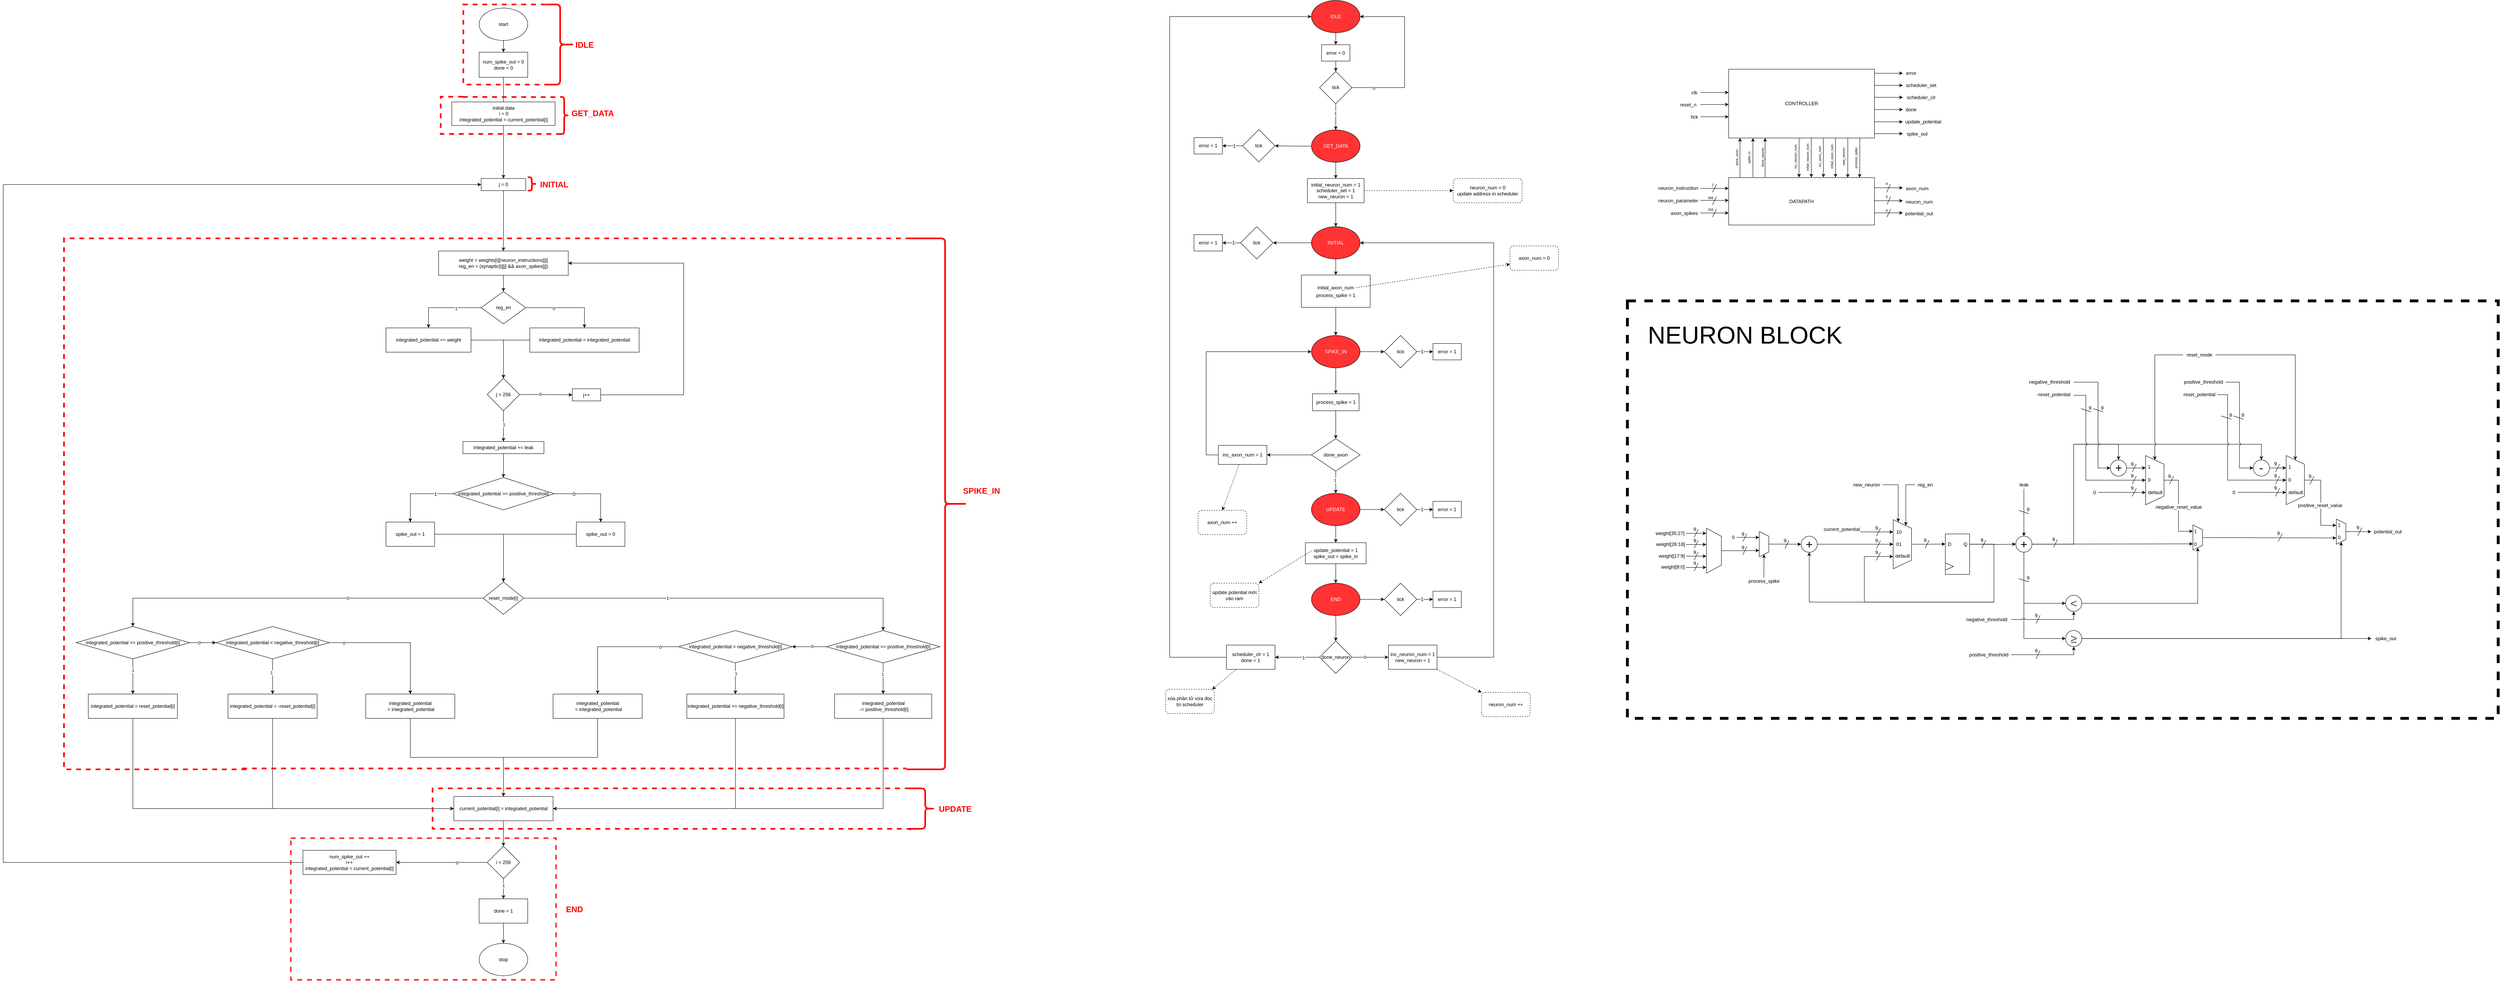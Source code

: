 <mxfile version="16.5.1" type="device"><diagram id="qRvaenFR8jie1eVCZC4-" name="ASMD"><mxGraphModel dx="2948" dy="571" grid="1" gridSize="10" guides="1" tooltips="1" connect="1" arrows="1" fold="1" page="0" pageScale="1" pageWidth="850" pageHeight="1100" math="0" shadow="0"><root><mxCell id="YxT7GtcSFIeRoFdtSgK7-0"/><mxCell id="YxT7GtcSFIeRoFdtSgK7-1" parent="YxT7GtcSFIeRoFdtSgK7-0"/><mxCell id="YxT7GtcSFIeRoFdtSgK7-2" value="" style="edgeStyle=orthogonalEdgeStyle;rounded=0;orthogonalLoop=1;jettySize=auto;html=1;" parent="YxT7GtcSFIeRoFdtSgK7-1" source="YxT7GtcSFIeRoFdtSgK7-3" target="YxT7GtcSFIeRoFdtSgK7-5" edge="1"><mxGeometry relative="1" as="geometry"/></mxCell><mxCell id="YxT7GtcSFIeRoFdtSgK7-3" value="start" style="ellipse;whiteSpace=wrap;html=1;" parent="YxT7GtcSFIeRoFdtSgK7-1" vertex="1"><mxGeometry x="-505" y="59" width="120" height="80" as="geometry"/></mxCell><mxCell id="YxT7GtcSFIeRoFdtSgK7-4" value="" style="edgeStyle=orthogonalEdgeStyle;rounded=0;orthogonalLoop=1;jettySize=auto;html=1;fontSize=12;fontColor=#000000;strokeWidth=1;" parent="YxT7GtcSFIeRoFdtSgK7-1" source="YxT7GtcSFIeRoFdtSgK7-5" edge="1"><mxGeometry relative="1" as="geometry"><mxPoint x="-445" y="308.25" as="targetPoint"/></mxGeometry></mxCell><mxCell id="YxT7GtcSFIeRoFdtSgK7-5" value="num_spike_out = 0&lt;br&gt;done = 0" style="rounded=0;whiteSpace=wrap;html=1;" parent="YxT7GtcSFIeRoFdtSgK7-1" vertex="1"><mxGeometry x="-505" y="168" width="120" height="62" as="geometry"/></mxCell><mxCell id="YxT7GtcSFIeRoFdtSgK7-6" value="" style="edgeStyle=orthogonalEdgeStyle;rounded=0;orthogonalLoop=1;jettySize=auto;html=1;entryX=0.5;entryY=0;entryDx=0;entryDy=0;" parent="YxT7GtcSFIeRoFdtSgK7-1" source="YxT7GtcSFIeRoFdtSgK7-7" target="YxT7GtcSFIeRoFdtSgK7-19" edge="1"><mxGeometry relative="1" as="geometry"><mxPoint x="-445" y="683" as="targetPoint"/></mxGeometry></mxCell><mxCell id="YxT7GtcSFIeRoFdtSgK7-7" value="j = 0" style="rounded=0;whiteSpace=wrap;html=1;" parent="YxT7GtcSFIeRoFdtSgK7-1" vertex="1"><mxGeometry x="-500" y="480" width="110" height="30" as="geometry"/></mxCell><mxCell id="YxT7GtcSFIeRoFdtSgK7-18" value="" style="edgeStyle=orthogonalEdgeStyle;rounded=0;orthogonalLoop=1;jettySize=auto;html=1;" parent="YxT7GtcSFIeRoFdtSgK7-1" source="YxT7GtcSFIeRoFdtSgK7-19" target="YxT7GtcSFIeRoFdtSgK7-24" edge="1"><mxGeometry relative="1" as="geometry"/></mxCell><mxCell id="YxT7GtcSFIeRoFdtSgK7-19" value="weight = weights[i][neuron_instructions[j]]&lt;br&gt;reg_en = (synaptic[i][j] &amp;amp;&amp;amp; axon_spikes[j])" style="rounded=0;whiteSpace=wrap;html=1;" parent="YxT7GtcSFIeRoFdtSgK7-1" vertex="1"><mxGeometry x="-605" y="659.25" width="320" height="60" as="geometry"/></mxCell><mxCell id="YxT7GtcSFIeRoFdtSgK7-20" value="" style="edgeStyle=orthogonalEdgeStyle;rounded=0;orthogonalLoop=1;jettySize=auto;html=1;" parent="YxT7GtcSFIeRoFdtSgK7-1" source="YxT7GtcSFIeRoFdtSgK7-24" target="YxT7GtcSFIeRoFdtSgK7-26" edge="1"><mxGeometry relative="1" as="geometry"/></mxCell><mxCell id="YxT7GtcSFIeRoFdtSgK7-21" value="1" style="edgeLabel;html=1;align=center;verticalAlign=middle;resizable=0;points=[];" parent="YxT7GtcSFIeRoFdtSgK7-20" vertex="1" connectable="0"><mxGeometry x="-0.312" y="1" relative="1" as="geometry"><mxPoint as="offset"/></mxGeometry></mxCell><mxCell id="YxT7GtcSFIeRoFdtSgK7-22" style="edgeStyle=orthogonalEdgeStyle;rounded=0;orthogonalLoop=1;jettySize=auto;html=1;entryX=0.5;entryY=0;entryDx=0;entryDy=0;" parent="YxT7GtcSFIeRoFdtSgK7-1" source="YxT7GtcSFIeRoFdtSgK7-24" target="YxT7GtcSFIeRoFdtSgK7-28" edge="1"><mxGeometry relative="1" as="geometry"/></mxCell><mxCell id="YxT7GtcSFIeRoFdtSgK7-23" value="0" style="edgeLabel;html=1;align=center;verticalAlign=middle;resizable=0;points=[];" parent="YxT7GtcSFIeRoFdtSgK7-22" vertex="1" connectable="0"><mxGeometry x="-0.298" y="-1" relative="1" as="geometry"><mxPoint as="offset"/></mxGeometry></mxCell><mxCell id="YxT7GtcSFIeRoFdtSgK7-24" value="reg_en" style="rhombus;whiteSpace=wrap;html=1;" parent="YxT7GtcSFIeRoFdtSgK7-1" vertex="1"><mxGeometry x="-500" y="759.25" width="110" height="80" as="geometry"/></mxCell><mxCell id="vKRLUodAwydP8fIQdogV-21" style="edgeStyle=orthogonalEdgeStyle;rounded=0;orthogonalLoop=1;jettySize=auto;html=1;entryX=0.5;entryY=0;entryDx=0;entryDy=0;" parent="YxT7GtcSFIeRoFdtSgK7-1" source="YxT7GtcSFIeRoFdtSgK7-26" target="vKRLUodAwydP8fIQdogV-20" edge="1"><mxGeometry relative="1" as="geometry"/></mxCell><mxCell id="YxT7GtcSFIeRoFdtSgK7-26" value="integrated_potential += weight" style="rounded=0;whiteSpace=wrap;html=1;" parent="YxT7GtcSFIeRoFdtSgK7-1" vertex="1"><mxGeometry x="-735" y="849.25" width="210" height="60" as="geometry"/></mxCell><mxCell id="vKRLUodAwydP8fIQdogV-22" style="edgeStyle=orthogonalEdgeStyle;rounded=0;orthogonalLoop=1;jettySize=auto;html=1;entryX=0.5;entryY=0;entryDx=0;entryDy=0;" parent="YxT7GtcSFIeRoFdtSgK7-1" source="YxT7GtcSFIeRoFdtSgK7-28" target="vKRLUodAwydP8fIQdogV-20" edge="1"><mxGeometry relative="1" as="geometry"/></mxCell><mxCell id="YxT7GtcSFIeRoFdtSgK7-28" value="integrated_potential = integrated_potential" style="rounded=0;whiteSpace=wrap;html=1;" parent="YxT7GtcSFIeRoFdtSgK7-1" vertex="1"><mxGeometry x="-380" y="849.25" width="270" height="60" as="geometry"/></mxCell><mxCell id="YxT7GtcSFIeRoFdtSgK7-29" value="" style="edgeStyle=orthogonalEdgeStyle;rounded=0;orthogonalLoop=1;jettySize=auto;html=1;fontSize=8;" parent="YxT7GtcSFIeRoFdtSgK7-1" source="YxT7GtcSFIeRoFdtSgK7-30" target="YxT7GtcSFIeRoFdtSgK7-157" edge="1"><mxGeometry relative="1" as="geometry"/></mxCell><mxCell id="YxT7GtcSFIeRoFdtSgK7-30" value="&lt;span&gt;integrated_potential += leak&lt;br&gt;&lt;/span&gt;" style="rounded=0;whiteSpace=wrap;html=1;" parent="YxT7GtcSFIeRoFdtSgK7-1" vertex="1"><mxGeometry x="-545" y="1130" width="200" height="30" as="geometry"/></mxCell><mxCell id="YxT7GtcSFIeRoFdtSgK7-31" style="edgeStyle=orthogonalEdgeStyle;rounded=0;orthogonalLoop=1;jettySize=auto;html=1;entryX=0.5;entryY=0;entryDx=0;entryDy=0;" parent="YxT7GtcSFIeRoFdtSgK7-1" source="YxT7GtcSFIeRoFdtSgK7-35" target="YxT7GtcSFIeRoFdtSgK7-40" edge="1"><mxGeometry relative="1" as="geometry"/></mxCell><mxCell id="YxT7GtcSFIeRoFdtSgK7-32" value="0" style="edgeLabel;html=1;align=center;verticalAlign=middle;resizable=0;points=[];" parent="YxT7GtcSFIeRoFdtSgK7-31" vertex="1" connectable="0"><mxGeometry x="-0.296" y="1" relative="1" as="geometry"><mxPoint x="-5" y="-1" as="offset"/></mxGeometry></mxCell><mxCell id="YxT7GtcSFIeRoFdtSgK7-33" style="edgeStyle=orthogonalEdgeStyle;rounded=0;orthogonalLoop=1;jettySize=auto;html=1;entryX=0.5;entryY=0;entryDx=0;entryDy=0;" parent="YxT7GtcSFIeRoFdtSgK7-1" source="YxT7GtcSFIeRoFdtSgK7-35" target="YxT7GtcSFIeRoFdtSgK7-49" edge="1"><mxGeometry relative="1" as="geometry"/></mxCell><mxCell id="YxT7GtcSFIeRoFdtSgK7-34" value="1" style="edgeLabel;html=1;align=center;verticalAlign=middle;resizable=0;points=[];" parent="YxT7GtcSFIeRoFdtSgK7-33" vertex="1" connectable="0"><mxGeometry x="-0.268" y="1" relative="1" as="geometry"><mxPoint x="1" y="1" as="offset"/></mxGeometry></mxCell><mxCell id="YxT7GtcSFIeRoFdtSgK7-35" value="reset_mode[i]" style="rhombus;whiteSpace=wrap;html=1;" parent="YxT7GtcSFIeRoFdtSgK7-1" vertex="1"><mxGeometry x="-495" y="1477" width="100" height="80" as="geometry"/></mxCell><mxCell id="dzW_kI_iayypc51imDiS-1" value="" style="edgeStyle=orthogonalEdgeStyle;rounded=0;orthogonalLoop=1;jettySize=auto;html=1;" parent="YxT7GtcSFIeRoFdtSgK7-1" source="YxT7GtcSFIeRoFdtSgK7-40" target="dzW_kI_iayypc51imDiS-0" edge="1"><mxGeometry relative="1" as="geometry"/></mxCell><mxCell id="dzW_kI_iayypc51imDiS-7" value="0" style="edgeLabel;html=1;align=center;verticalAlign=middle;resizable=0;points=[];" parent="dzW_kI_iayypc51imDiS-1" vertex="1" connectable="0"><mxGeometry x="-0.258" relative="1" as="geometry"><mxPoint as="offset"/></mxGeometry></mxCell><mxCell id="dzW_kI_iayypc51imDiS-2" value="" style="edgeStyle=orthogonalEdgeStyle;rounded=0;orthogonalLoop=1;jettySize=auto;html=1;" parent="YxT7GtcSFIeRoFdtSgK7-1" source="YxT7GtcSFIeRoFdtSgK7-40" target="YxT7GtcSFIeRoFdtSgK7-42" edge="1"><mxGeometry relative="1" as="geometry"/></mxCell><mxCell id="dzW_kI_iayypc51imDiS-6" value="1" style="edgeLabel;html=1;align=center;verticalAlign=middle;resizable=0;points=[];" parent="dzW_kI_iayypc51imDiS-2" vertex="1" connectable="0"><mxGeometry x="-0.362" relative="1" as="geometry"><mxPoint as="offset"/></mxGeometry></mxCell><mxCell id="YxT7GtcSFIeRoFdtSgK7-40" value="integrated_potential &amp;gt;= positive_threshold[i]" style="rhombus;whiteSpace=wrap;html=1;" parent="YxT7GtcSFIeRoFdtSgK7-1" vertex="1"><mxGeometry x="-1500" y="1587" width="280" height="80" as="geometry"/></mxCell><mxCell id="v9UtfU1NWhQl_A9jiTO2-16" style="edgeStyle=orthogonalEdgeStyle;rounded=0;orthogonalLoop=1;jettySize=auto;html=1;entryX=0;entryY=0.5;entryDx=0;entryDy=0;" parent="YxT7GtcSFIeRoFdtSgK7-1" source="YxT7GtcSFIeRoFdtSgK7-42" target="v9UtfU1NWhQl_A9jiTO2-10" edge="1"><mxGeometry relative="1" as="geometry"><Array as="points"><mxPoint x="-1360" y="2037"/></Array></mxGeometry></mxCell><mxCell id="YxT7GtcSFIeRoFdtSgK7-42" value="integrated_potential&amp;nbsp;= reset_potential[i]" style="rounded=0;whiteSpace=wrap;html=1;" parent="YxT7GtcSFIeRoFdtSgK7-1" vertex="1"><mxGeometry x="-1470" y="1754" width="220" height="60" as="geometry"/></mxCell><mxCell id="v9UtfU1NWhQl_A9jiTO2-15" style="edgeStyle=orthogonalEdgeStyle;rounded=0;orthogonalLoop=1;jettySize=auto;html=1;entryX=0;entryY=0.5;entryDx=0;entryDy=0;" parent="YxT7GtcSFIeRoFdtSgK7-1" source="YxT7GtcSFIeRoFdtSgK7-44" target="v9UtfU1NWhQl_A9jiTO2-10" edge="1"><mxGeometry relative="1" as="geometry"><Array as="points"><mxPoint x="-1015" y="2037"/></Array></mxGeometry></mxCell><mxCell id="YxT7GtcSFIeRoFdtSgK7-44" value="integrated_potential&amp;nbsp;= -reset_potential[i]" style="rounded=0;whiteSpace=wrap;html=1;" parent="YxT7GtcSFIeRoFdtSgK7-1" vertex="1"><mxGeometry x="-1125" y="1754" width="220" height="60" as="geometry"/></mxCell><mxCell id="dzW_kI_iayypc51imDiS-11" value="" style="edgeStyle=orthogonalEdgeStyle;rounded=0;orthogonalLoop=1;jettySize=auto;html=1;" parent="YxT7GtcSFIeRoFdtSgK7-1" source="YxT7GtcSFIeRoFdtSgK7-49" target="YxT7GtcSFIeRoFdtSgK7-51" edge="1"><mxGeometry relative="1" as="geometry"/></mxCell><mxCell id="dzW_kI_iayypc51imDiS-17" value="1" style="edgeLabel;html=1;align=center;verticalAlign=middle;resizable=0;points=[];" parent="dzW_kI_iayypc51imDiS-11" vertex="1" connectable="0"><mxGeometry x="-0.268" y="-2" relative="1" as="geometry"><mxPoint as="offset"/></mxGeometry></mxCell><mxCell id="dzW_kI_iayypc51imDiS-12" value="" style="edgeStyle=orthogonalEdgeStyle;rounded=0;orthogonalLoop=1;jettySize=auto;html=1;" parent="YxT7GtcSFIeRoFdtSgK7-1" source="YxT7GtcSFIeRoFdtSgK7-49" target="dzW_kI_iayypc51imDiS-10" edge="1"><mxGeometry relative="1" as="geometry"/></mxCell><mxCell id="dzW_kI_iayypc51imDiS-18" value="0" style="edgeLabel;html=1;align=center;verticalAlign=middle;resizable=0;points=[];" parent="dzW_kI_iayypc51imDiS-12" vertex="1" connectable="0"><mxGeometry x="-0.164" y="-1" relative="1" as="geometry"><mxPoint as="offset"/></mxGeometry></mxCell><mxCell id="YxT7GtcSFIeRoFdtSgK7-49" value="integrated_potential &amp;gt;= positive_threshold[i]" style="rhombus;whiteSpace=wrap;html=1;" parent="YxT7GtcSFIeRoFdtSgK7-1" vertex="1"><mxGeometry x="352.5" y="1597" width="280" height="80" as="geometry"/></mxCell><mxCell id="v9UtfU1NWhQl_A9jiTO2-14" style="edgeStyle=orthogonalEdgeStyle;rounded=0;orthogonalLoop=1;jettySize=auto;html=1;entryX=1;entryY=0.5;entryDx=0;entryDy=0;" parent="YxT7GtcSFIeRoFdtSgK7-1" source="YxT7GtcSFIeRoFdtSgK7-51" target="v9UtfU1NWhQl_A9jiTO2-10" edge="1"><mxGeometry relative="1" as="geometry"><mxPoint x="-180" y="2007" as="targetPoint"/><Array as="points"><mxPoint x="493" y="2037"/></Array></mxGeometry></mxCell><mxCell id="YxT7GtcSFIeRoFdtSgK7-51" value="integrated_potential&lt;br&gt;&amp;nbsp;-= positive_threshold[i]" style="rounded=0;whiteSpace=wrap;html=1;" parent="YxT7GtcSFIeRoFdtSgK7-1" vertex="1"><mxGeometry x="372.5" y="1754" width="240" height="60" as="geometry"/></mxCell><mxCell id="v9UtfU1NWhQl_A9jiTO2-13" style="edgeStyle=orthogonalEdgeStyle;rounded=0;orthogonalLoop=1;jettySize=auto;html=1;entryX=1;entryY=0.5;entryDx=0;entryDy=0;" parent="YxT7GtcSFIeRoFdtSgK7-1" source="YxT7GtcSFIeRoFdtSgK7-53" target="v9UtfU1NWhQl_A9jiTO2-10" edge="1"><mxGeometry relative="1" as="geometry"><mxPoint x="-320" y="2037" as="targetPoint"/><Array as="points"><mxPoint x="128" y="2037"/></Array></mxGeometry></mxCell><mxCell id="YxT7GtcSFIeRoFdtSgK7-53" value="integrated_potential&amp;nbsp;+= negative_threshold[i]" style="rounded=0;whiteSpace=wrap;html=1;" parent="YxT7GtcSFIeRoFdtSgK7-1" vertex="1"><mxGeometry x="7.75" y="1754" width="240" height="60" as="geometry"/></mxCell><mxCell id="YxT7GtcSFIeRoFdtSgK7-54" style="edgeStyle=orthogonalEdgeStyle;rounded=0;orthogonalLoop=1;jettySize=auto;html=1;entryX=0;entryY=0.5;entryDx=0;entryDy=0;" parent="YxT7GtcSFIeRoFdtSgK7-1" source="YxT7GtcSFIeRoFdtSgK7-55" target="YxT7GtcSFIeRoFdtSgK7-7" edge="1"><mxGeometry relative="1" as="geometry"><Array as="points"><mxPoint x="-1680" y="495"/></Array><mxPoint x="-500" y="585" as="targetPoint"/></mxGeometry></mxCell><mxCell id="YxT7GtcSFIeRoFdtSgK7-55" value="num_spike_out ++&lt;br&gt;i++&lt;br&gt;integrated_potential = current_potential[i]" style="rounded=0;whiteSpace=wrap;html=1;" parent="YxT7GtcSFIeRoFdtSgK7-1" vertex="1"><mxGeometry x="-940" y="2140" width="230" height="60" as="geometry"/></mxCell><mxCell id="vKRLUodAwydP8fIQdogV-13" value="" style="edgeStyle=orthogonalEdgeStyle;rounded=0;orthogonalLoop=1;jettySize=auto;html=1;" parent="YxT7GtcSFIeRoFdtSgK7-1" source="YxT7GtcSFIeRoFdtSgK7-57" target="YxT7GtcSFIeRoFdtSgK7-92" edge="1"><mxGeometry relative="1" as="geometry"/></mxCell><mxCell id="YxT7GtcSFIeRoFdtSgK7-57" value="done = 1" style="rounded=0;whiteSpace=wrap;html=1;" parent="YxT7GtcSFIeRoFdtSgK7-1" vertex="1"><mxGeometry x="-505.0" y="2260" width="120" height="60" as="geometry"/></mxCell><mxCell id="vRMzadUK3Uu8d-SmJhou-2" value="" style="edgeStyle=orthogonalEdgeStyle;rounded=0;orthogonalLoop=1;jettySize=auto;html=1;" parent="YxT7GtcSFIeRoFdtSgK7-1" source="YxT7GtcSFIeRoFdtSgK7-74" target="GNk05cuH9MMUVhqMVy7g-44" edge="1"><mxGeometry relative="1" as="geometry"/></mxCell><mxCell id="yFaQEbCQtK5ETrrEtWdo-34" style="edgeStyle=orthogonalEdgeStyle;rounded=0;orthogonalLoop=1;jettySize=auto;html=1;entryX=1;entryY=0.5;entryDx=0;entryDy=0;fontSize=12;" parent="YxT7GtcSFIeRoFdtSgK7-1" source="YxT7GtcSFIeRoFdtSgK7-74" target="yFaQEbCQtK5ETrrEtWdo-31" edge="1"><mxGeometry relative="1" as="geometry"/></mxCell><mxCell id="YxT7GtcSFIeRoFdtSgK7-74" value="&lt;font color=&quot;#ffffff&quot;&gt;INITIAL&lt;/font&gt;" style="ellipse;whiteSpace=wrap;html=1;fillColor=#FF3333;" parent="YxT7GtcSFIeRoFdtSgK7-1" vertex="1"><mxGeometry x="1549.96" y="599" width="120" height="80" as="geometry"/></mxCell><mxCell id="vRMzadUK3Uu8d-SmJhou-4" value="" style="edgeStyle=orthogonalEdgeStyle;rounded=0;orthogonalLoop=1;jettySize=auto;html=1;" parent="YxT7GtcSFIeRoFdtSgK7-1" source="YxT7GtcSFIeRoFdtSgK7-79" target="vRMzadUK3Uu8d-SmJhou-1" edge="1"><mxGeometry relative="1" as="geometry"/></mxCell><mxCell id="yFaQEbCQtK5ETrrEtWdo-41" value="" style="edgeStyle=orthogonalEdgeStyle;rounded=0;orthogonalLoop=1;jettySize=auto;html=1;fontSize=12;" parent="YxT7GtcSFIeRoFdtSgK7-1" source="YxT7GtcSFIeRoFdtSgK7-79" target="yFaQEbCQtK5ETrrEtWdo-40" edge="1"><mxGeometry relative="1" as="geometry"/></mxCell><mxCell id="YxT7GtcSFIeRoFdtSgK7-79" value="&lt;font color=&quot;#ffffff&quot;&gt;SPIKE_IN&lt;/font&gt;" style="ellipse;whiteSpace=wrap;html=1;fillColor=#FF3333;" parent="YxT7GtcSFIeRoFdtSgK7-1" vertex="1"><mxGeometry x="1550" y="868" width="120" height="80" as="geometry"/></mxCell><mxCell id="YxT7GtcSFIeRoFdtSgK7-84" value="" style="edgeStyle=orthogonalEdgeStyle;rounded=0;orthogonalLoop=1;jettySize=auto;html=1;entryX=0.5;entryY=0;entryDx=0;entryDy=0;" parent="YxT7GtcSFIeRoFdtSgK7-1" source="YxT7GtcSFIeRoFdtSgK7-86" target="AdwTGO31lVbkemkgdb-F-2" edge="1"><mxGeometry relative="1" as="geometry"><mxPoint x="1610" y="1320" as="targetPoint"/></mxGeometry></mxCell><mxCell id="YxT7GtcSFIeRoFdtSgK7-85" value="1" style="edgeLabel;html=1;align=center;verticalAlign=middle;resizable=0;points=[];" parent="YxT7GtcSFIeRoFdtSgK7-84" vertex="1" connectable="0"><mxGeometry x="-0.19" y="-2" relative="1" as="geometry"><mxPoint as="offset"/></mxGeometry></mxCell><mxCell id="vRMzadUK3Uu8d-SmJhou-32" value="" style="edgeStyle=orthogonalEdgeStyle;rounded=0;orthogonalLoop=1;jettySize=auto;html=1;" parent="YxT7GtcSFIeRoFdtSgK7-1" source="YxT7GtcSFIeRoFdtSgK7-86" target="vRMzadUK3Uu8d-SmJhou-31" edge="1"><mxGeometry relative="1" as="geometry"/></mxCell><mxCell id="YxT7GtcSFIeRoFdtSgK7-86" value="done_axon" style="rhombus;whiteSpace=wrap;html=1;" parent="YxT7GtcSFIeRoFdtSgK7-1" vertex="1"><mxGeometry x="1550" y="1123" width="120" height="80" as="geometry"/></mxCell><mxCell id="AdwTGO31lVbkemkgdb-F-1" value="" style="edgeStyle=orthogonalEdgeStyle;rounded=0;orthogonalLoop=1;jettySize=auto;html=1;" parent="YxT7GtcSFIeRoFdtSgK7-1" target="vRMzadUK3Uu8d-SmJhou-7" edge="1"><mxGeometry relative="1" as="geometry"><mxPoint x="1609.96" y="1560" as="sourcePoint"/></mxGeometry></mxCell><mxCell id="YxT7GtcSFIeRoFdtSgK7-92" value="stop" style="ellipse;whiteSpace=wrap;html=1;" parent="YxT7GtcSFIeRoFdtSgK7-1" vertex="1"><mxGeometry x="-505" y="2370" width="120" height="80" as="geometry"/></mxCell><mxCell id="YxT7GtcSFIeRoFdtSgK7-93" value="" style="shape=curlyBracket;whiteSpace=wrap;html=1;rounded=1;flipH=1;strokeColor=#FF0000;strokeWidth=4;" parent="YxT7GtcSFIeRoFdtSgK7-1" vertex="1"><mxGeometry x="-340" y="50" width="70" height="198" as="geometry"/></mxCell><mxCell id="YxT7GtcSFIeRoFdtSgK7-94" value="&lt;font style=&quot;font-size: 20px&quot; color=&quot;#ff0000&quot;&gt;&lt;b&gt;IDLE&lt;/b&gt;&lt;/font&gt;" style="text;html=1;align=center;verticalAlign=middle;resizable=0;points=[];autosize=1;strokeColor=none;fillColor=none;" parent="YxT7GtcSFIeRoFdtSgK7-1" vertex="1"><mxGeometry x="-275" y="139" width="60" height="20" as="geometry"/></mxCell><mxCell id="YxT7GtcSFIeRoFdtSgK7-95" value="" style="shape=curlyBracket;whiteSpace=wrap;html=1;rounded=1;flipH=1;strokeColor=#FF0000;strokeWidth=4;" parent="YxT7GtcSFIeRoFdtSgK7-1" vertex="1"><mxGeometry x="-385" y="477" width="20" height="33" as="geometry"/></mxCell><mxCell id="YxT7GtcSFIeRoFdtSgK7-96" value="&lt;b&gt;&lt;font style=&quot;font-size: 20px&quot; color=&quot;#ff0000&quot;&gt;INITIAL&lt;/font&gt;&lt;/b&gt;" style="text;html=1;align=center;verticalAlign=middle;resizable=0;points=[];autosize=1;strokeColor=none;fillColor=none;" parent="YxT7GtcSFIeRoFdtSgK7-1" vertex="1"><mxGeometry x="-365" y="483.5" width="90" height="20" as="geometry"/></mxCell><mxCell id="YxT7GtcSFIeRoFdtSgK7-97" value="" style="shape=curlyBracket;whiteSpace=wrap;html=1;rounded=1;flipH=1;strokeColor=#FF0000;strokeWidth=4;" parent="YxT7GtcSFIeRoFdtSgK7-1" vertex="1"><mxGeometry x="-305" y="278.5" width="20" height="91.5" as="geometry"/></mxCell><mxCell id="YxT7GtcSFIeRoFdtSgK7-98" value="&lt;b&gt;&lt;font style=&quot;font-size: 20px&quot; color=&quot;#ff0000&quot;&gt;GET_DATA&lt;/font&gt;&lt;/b&gt;" style="text;html=1;align=center;verticalAlign=middle;resizable=0;points=[];autosize=1;strokeColor=none;fillColor=none;" parent="YxT7GtcSFIeRoFdtSgK7-1" vertex="1"><mxGeometry x="-285" y="307.98" width="120" height="20" as="geometry"/></mxCell><mxCell id="YxT7GtcSFIeRoFdtSgK7-99" value="" style="shape=curlyBracket;whiteSpace=wrap;html=1;rounded=1;flipH=1;size=0.364;strokeColor=#FF0000;strokeWidth=4;" parent="YxT7GtcSFIeRoFdtSgK7-1" vertex="1"><mxGeometry x="550" y="628" width="150" height="1312" as="geometry"/></mxCell><mxCell id="YxT7GtcSFIeRoFdtSgK7-100" value="&lt;font color=&quot;#ff0000&quot; size=&quot;1&quot;&gt;&lt;b style=&quot;font-size: 20px&quot;&gt;SPIKE_IN&lt;/b&gt;&lt;/font&gt;" style="text;html=1;align=center;verticalAlign=middle;resizable=0;points=[];autosize=1;strokeColor=none;fillColor=none;" parent="YxT7GtcSFIeRoFdtSgK7-1" vertex="1"><mxGeometry x="680" y="1241" width="110" height="20" as="geometry"/></mxCell><mxCell id="YxT7GtcSFIeRoFdtSgK7-102" value="&lt;b&gt;&lt;font style=&quot;font-size: 20px&quot; color=&quot;#ff0000&quot;&gt;END&lt;/font&gt;&lt;/b&gt;" style="text;html=1;align=center;verticalAlign=middle;resizable=0;points=[];autosize=1;strokeColor=none;fillColor=none;" parent="YxT7GtcSFIeRoFdtSgK7-1" vertex="1"><mxGeometry x="-300.0" y="2275" width="60" height="20" as="geometry"/></mxCell><mxCell id="YxT7GtcSFIeRoFdtSgK7-103" value="" style="endArrow=none;html=1;rounded=0;entryX=1;entryY=0;entryDx=0;entryDy=0;entryPerimeter=0;strokeColor=#FF0000;strokeWidth=4;dashed=1;" parent="YxT7GtcSFIeRoFdtSgK7-1" edge="1"><mxGeometry width="50" height="50" relative="1" as="geometry"><mxPoint x="-545" y="50" as="sourcePoint"/><mxPoint x="-335" y="50" as="targetPoint"/></mxGeometry></mxCell><mxCell id="vKRLUodAwydP8fIQdogV-28" style="edgeStyle=orthogonalEdgeStyle;rounded=0;orthogonalLoop=1;jettySize=auto;html=1;entryX=1;entryY=0.5;entryDx=0;entryDy=0;" parent="YxT7GtcSFIeRoFdtSgK7-1" source="YxT7GtcSFIeRoFdtSgK7-143" target="YxT7GtcSFIeRoFdtSgK7-19" edge="1"><mxGeometry relative="1" as="geometry"><Array as="points"><mxPoint y="1015"/><mxPoint y="689"/></Array></mxGeometry></mxCell><mxCell id="YxT7GtcSFIeRoFdtSgK7-143" value="&lt;span&gt;j++&lt;br&gt;&lt;/span&gt;" style="rounded=0;whiteSpace=wrap;html=1;" parent="YxT7GtcSFIeRoFdtSgK7-1" vertex="1"><mxGeometry x="-275" y="999.61" width="70" height="30" as="geometry"/></mxCell><mxCell id="YxT7GtcSFIeRoFdtSgK7-153" value="" style="edgeStyle=orthogonalEdgeStyle;rounded=0;orthogonalLoop=1;jettySize=auto;html=1;fontSize=12;" parent="YxT7GtcSFIeRoFdtSgK7-1" source="YxT7GtcSFIeRoFdtSgK7-157" target="YxT7GtcSFIeRoFdtSgK7-159" edge="1"><mxGeometry relative="1" as="geometry"/></mxCell><mxCell id="YxT7GtcSFIeRoFdtSgK7-154" value="1" style="edgeLabel;html=1;align=center;verticalAlign=middle;resizable=0;points=[];fontSize=12;" parent="YxT7GtcSFIeRoFdtSgK7-153" vertex="1" connectable="0"><mxGeometry x="-0.502" y="1" relative="1" as="geometry"><mxPoint as="offset"/></mxGeometry></mxCell><mxCell id="YxT7GtcSFIeRoFdtSgK7-155" style="edgeStyle=orthogonalEdgeStyle;rounded=0;orthogonalLoop=1;jettySize=auto;html=1;entryX=0.5;entryY=0;entryDx=0;entryDy=0;fontSize=12;" parent="YxT7GtcSFIeRoFdtSgK7-1" source="YxT7GtcSFIeRoFdtSgK7-157" target="YxT7GtcSFIeRoFdtSgK7-161" edge="1"><mxGeometry relative="1" as="geometry"/></mxCell><mxCell id="YxT7GtcSFIeRoFdtSgK7-156" value="0" style="edgeLabel;html=1;align=center;verticalAlign=middle;resizable=0;points=[];fontSize=12;" parent="YxT7GtcSFIeRoFdtSgK7-155" vertex="1" connectable="0"><mxGeometry x="-0.476" y="-1" relative="1" as="geometry"><mxPoint as="offset"/></mxGeometry></mxCell><mxCell id="YxT7GtcSFIeRoFdtSgK7-157" value="&lt;span style=&quot;font-size: 12px&quot;&gt;integrated_potential &amp;gt;= positive_threshold&lt;/span&gt;" style="rhombus;whiteSpace=wrap;html=1;fontSize=8;" parent="YxT7GtcSFIeRoFdtSgK7-1" vertex="1"><mxGeometry x="-570" y="1219" width="250" height="80" as="geometry"/></mxCell><mxCell id="YxT7GtcSFIeRoFdtSgK7-158" style="edgeStyle=orthogonalEdgeStyle;rounded=0;orthogonalLoop=1;jettySize=auto;html=1;fontSize=8;" parent="YxT7GtcSFIeRoFdtSgK7-1" source="YxT7GtcSFIeRoFdtSgK7-159" target="YxT7GtcSFIeRoFdtSgK7-35" edge="1"><mxGeometry relative="1" as="geometry"/></mxCell><mxCell id="YxT7GtcSFIeRoFdtSgK7-159" value="&lt;font style=&quot;font-size: 12px&quot;&gt;spike_out = 1&lt;/font&gt;" style="rounded=0;whiteSpace=wrap;html=1;fontSize=8;" parent="YxT7GtcSFIeRoFdtSgK7-1" vertex="1"><mxGeometry x="-735" y="1329" width="120" height="60" as="geometry"/></mxCell><mxCell id="YxT7GtcSFIeRoFdtSgK7-160" style="edgeStyle=orthogonalEdgeStyle;rounded=0;orthogonalLoop=1;jettySize=auto;html=1;fontSize=8;entryX=0.5;entryY=0;entryDx=0;entryDy=0;" parent="YxT7GtcSFIeRoFdtSgK7-1" source="YxT7GtcSFIeRoFdtSgK7-161" target="YxT7GtcSFIeRoFdtSgK7-35" edge="1"><mxGeometry relative="1" as="geometry"><mxPoint x="-355" y="1510" as="targetPoint"/></mxGeometry></mxCell><mxCell id="YxT7GtcSFIeRoFdtSgK7-161" value="&lt;font style=&quot;font-size: 12px&quot;&gt;spike_out = 0&lt;/font&gt;" style="rounded=0;whiteSpace=wrap;html=1;fontSize=8;" parent="YxT7GtcSFIeRoFdtSgK7-1" vertex="1"><mxGeometry x="-265" y="1329" width="120" height="60" as="geometry"/></mxCell><mxCell id="YxT7GtcSFIeRoFdtSgK7-162" value="" style="endArrow=none;html=1;rounded=0;entryX=1;entryY=0;entryDx=0;entryDy=0;entryPerimeter=0;strokeColor=#FF0000;dashed=1;strokeWidth=4;edgeStyle=orthogonalEdgeStyle;" parent="YxT7GtcSFIeRoFdtSgK7-1" target="YxT7GtcSFIeRoFdtSgK7-99" edge="1"><mxGeometry width="50" height="50" relative="1" as="geometry"><mxPoint x="-1080" y="1940" as="sourcePoint"/><mxPoint x="-365" y="663" as="targetPoint"/><Array as="points"><mxPoint x="-1530" y="1940"/><mxPoint x="-1530" y="628"/></Array></mxGeometry></mxCell><mxCell id="YxT7GtcSFIeRoFdtSgK7-163" value="" style="endArrow=none;html=1;rounded=0;entryX=1;entryY=1;entryDx=0;entryDy=0;entryPerimeter=0;strokeColor=#FF0000;dashed=1;strokeWidth=4;" parent="YxT7GtcSFIeRoFdtSgK7-1" edge="1"><mxGeometry width="50" height="50" relative="1" as="geometry"><mxPoint x="-1090" y="1937.75" as="sourcePoint"/><mxPoint x="550" y="1937.75" as="targetPoint"/></mxGeometry></mxCell><mxCell id="YxT7GtcSFIeRoFdtSgK7-166" value="" style="endArrow=none;html=1;rounded=0;strokeColor=#FF0000;strokeWidth=4;dashed=1;edgeStyle=orthogonalEdgeStyle;entryX=0.25;entryY=1;entryDx=0;entryDy=0;" parent="YxT7GtcSFIeRoFdtSgK7-1" target="YxT7GtcSFIeRoFdtSgK7-93" edge="1"><mxGeometry width="50" height="50" relative="1" as="geometry"><mxPoint x="-534" y="50" as="sourcePoint"/><mxPoint x="-334" y="250" as="targetPoint"/><Array as="points"><mxPoint x="-544" y="50"/><mxPoint x="-544" y="248"/></Array></mxGeometry></mxCell><mxCell id="YxT7GtcSFIeRoFdtSgK7-167" value="" style="endArrow=none;html=1;rounded=0;strokeColor=#FF0000;strokeWidth=4;dashed=1;" parent="YxT7GtcSFIeRoFdtSgK7-1" edge="1"><mxGeometry width="50" height="50" relative="1" as="geometry"><mxPoint x="-545" y="278.5" as="sourcePoint"/><mxPoint x="-310" y="279" as="targetPoint"/></mxGeometry></mxCell><mxCell id="YxT7GtcSFIeRoFdtSgK7-168" value="" style="endArrow=none;html=1;rounded=0;entryX=0.25;entryY=1;entryDx=0;entryDy=0;strokeColor=#FF0000;strokeWidth=4;dashed=1;edgeStyle=orthogonalEdgeStyle;" parent="YxT7GtcSFIeRoFdtSgK7-1" target="YxT7GtcSFIeRoFdtSgK7-97" edge="1"><mxGeometry width="50" height="50" relative="1" as="geometry"><mxPoint x="-545" y="278" as="sourcePoint"/><mxPoint x="-325" y="288.5" as="targetPoint"/><Array as="points"><mxPoint x="-600" y="278"/><mxPoint x="-600" y="370"/></Array></mxGeometry></mxCell><mxCell id="YxT7GtcSFIeRoFdtSgK7-170" style="edgeStyle=none;rounded=0;orthogonalLoop=1;jettySize=auto;html=1;exitX=0.25;exitY=1;exitDx=0;exitDy=0;fontSize=12;fontColor=#000000;strokeWidth=1;" parent="YxT7GtcSFIeRoFdtSgK7-1" edge="1"><mxGeometry relative="1" as="geometry"><mxPoint x="-262.93" y="2385.75" as="sourcePoint"/><mxPoint x="-262.93" y="2385.75" as="targetPoint"/></mxGeometry></mxCell><mxCell id="yFaQEbCQtK5ETrrEtWdo-38" value="" style="edgeStyle=orthogonalEdgeStyle;rounded=0;orthogonalLoop=1;jettySize=auto;html=1;fontSize=12;" parent="YxT7GtcSFIeRoFdtSgK7-1" source="GNk05cuH9MMUVhqMVy7g-34" target="yFaQEbCQtK5ETrrEtWdo-37" edge="1"><mxGeometry relative="1" as="geometry"/></mxCell><mxCell id="GNk05cuH9MMUVhqMVy7g-34" value="&lt;font color=&quot;#ffffff&quot;&gt;IDLE&lt;/font&gt;" style="ellipse;whiteSpace=wrap;html=1;fillColor=#FF3333;" parent="YxT7GtcSFIeRoFdtSgK7-1" vertex="1"><mxGeometry x="1549.96" y="40" width="120" height="80" as="geometry"/></mxCell><mxCell id="GNk05cuH9MMUVhqMVy7g-38" style="edgeStyle=orthogonalEdgeStyle;rounded=0;orthogonalLoop=1;jettySize=auto;html=1;entryX=1;entryY=0.5;entryDx=0;entryDy=0;exitX=1;exitY=0.5;exitDx=0;exitDy=0;" parent="YxT7GtcSFIeRoFdtSgK7-1" source="vRMzadUK3Uu8d-SmJhou-14" target="GNk05cuH9MMUVhqMVy7g-34" edge="1"><mxGeometry relative="1" as="geometry"><mxPoint x="1679.93" y="320" as="sourcePoint"/><Array as="points"><mxPoint x="1780" y="256"/><mxPoint x="1780" y="80"/></Array></mxGeometry></mxCell><mxCell id="vRMzadUK3Uu8d-SmJhou-30" value="0" style="edgeLabel;html=1;align=center;verticalAlign=middle;resizable=0;points=[];" parent="GNk05cuH9MMUVhqMVy7g-38" vertex="1" connectable="0"><mxGeometry x="-0.739" y="-1" relative="1" as="geometry"><mxPoint as="offset"/></mxGeometry></mxCell><mxCell id="vRMzadUK3Uu8d-SmJhou-3" value="" style="edgeStyle=orthogonalEdgeStyle;rounded=0;orthogonalLoop=1;jettySize=auto;html=1;" parent="YxT7GtcSFIeRoFdtSgK7-1" source="GNk05cuH9MMUVhqMVy7g-44" target="YxT7GtcSFIeRoFdtSgK7-79" edge="1"><mxGeometry relative="1" as="geometry"/></mxCell><mxCell id="GNk05cuH9MMUVhqMVy7g-44" value="&lt;div style=&quot;line-height: 19px&quot;&gt;&lt;div&gt;initial_axon_num&lt;/div&gt;&lt;div&gt;&lt;span&gt;process_spike = 1&lt;/span&gt;&lt;br&gt;&lt;/div&gt;&lt;/div&gt;" style="rounded=0;whiteSpace=wrap;html=1;labelBackgroundColor=none;fontFamily=Helvetica;fontSize=12;fontColor=#000000;" parent="YxT7GtcSFIeRoFdtSgK7-1" vertex="1"><mxGeometry x="1524.96" y="718.5" width="170" height="80" as="geometry"/></mxCell><mxCell id="vRMzadUK3Uu8d-SmJhou-5" value="" style="edgeStyle=orthogonalEdgeStyle;rounded=0;orthogonalLoop=1;jettySize=auto;html=1;" parent="YxT7GtcSFIeRoFdtSgK7-1" source="vRMzadUK3Uu8d-SmJhou-1" target="YxT7GtcSFIeRoFdtSgK7-86" edge="1"><mxGeometry relative="1" as="geometry"/></mxCell><mxCell id="vRMzadUK3Uu8d-SmJhou-1" value="&lt;div style=&quot;line-height: 19px&quot;&gt;&lt;div&gt;&lt;span&gt;process_spike&lt;/span&gt;&lt;span&gt;&amp;nbsp;&lt;/span&gt;= 1&lt;/div&gt;&lt;/div&gt;" style="rounded=0;whiteSpace=wrap;html=1;labelBackgroundColor=none;fontFamily=Helvetica;fontSize=12;fontColor=#000000;" parent="YxT7GtcSFIeRoFdtSgK7-1" vertex="1"><mxGeometry x="1552.5" y="1012" width="115" height="42" as="geometry"/></mxCell><mxCell id="vRMzadUK3Uu8d-SmJhou-11" value="" style="edgeStyle=orthogonalEdgeStyle;rounded=0;orthogonalLoop=1;jettySize=auto;html=1;" parent="YxT7GtcSFIeRoFdtSgK7-1" source="vRMzadUK3Uu8d-SmJhou-7" target="vRMzadUK3Uu8d-SmJhou-10" edge="1"><mxGeometry relative="1" as="geometry"/></mxCell><mxCell id="Gq1vYSAFCPesxErNSrLZ-0" value="0" style="edgeLabel;html=1;align=center;verticalAlign=middle;resizable=0;points=[];" parent="vRMzadUK3Uu8d-SmJhou-11" vertex="1" connectable="0"><mxGeometry x="-0.294" relative="1" as="geometry"><mxPoint as="offset"/></mxGeometry></mxCell><mxCell id="vRMzadUK3Uu8d-SmJhou-27" value="" style="edgeStyle=orthogonalEdgeStyle;rounded=0;orthogonalLoop=1;jettySize=auto;html=1;" parent="YxT7GtcSFIeRoFdtSgK7-1" source="vRMzadUK3Uu8d-SmJhou-7" target="vRMzadUK3Uu8d-SmJhou-26" edge="1"><mxGeometry relative="1" as="geometry"/></mxCell><mxCell id="Gq1vYSAFCPesxErNSrLZ-1" value="1" style="edgeLabel;html=1;align=center;verticalAlign=middle;resizable=0;points=[];" parent="vRMzadUK3Uu8d-SmJhou-27" vertex="1" connectable="0"><mxGeometry x="-0.261" y="1" relative="1" as="geometry"><mxPoint as="offset"/></mxGeometry></mxCell><mxCell id="vRMzadUK3Uu8d-SmJhou-7" value="done_neuron" style="rhombus;whiteSpace=wrap;html=1;" parent="YxT7GtcSFIeRoFdtSgK7-1" vertex="1"><mxGeometry x="1570" y="1623" width="80" height="80" as="geometry"/></mxCell><mxCell id="vRMzadUK3Uu8d-SmJhou-12" style="edgeStyle=orthogonalEdgeStyle;rounded=0;orthogonalLoop=1;jettySize=auto;html=1;entryX=1;entryY=0.5;entryDx=0;entryDy=0;" parent="YxT7GtcSFIeRoFdtSgK7-1" source="vRMzadUK3Uu8d-SmJhou-10" target="YxT7GtcSFIeRoFdtSgK7-74" edge="1"><mxGeometry relative="1" as="geometry"><Array as="points"><mxPoint x="2000" y="1663"/><mxPoint x="2000" y="639"/></Array></mxGeometry></mxCell><mxCell id="vRMzadUK3Uu8d-SmJhou-10" value="inc_neuron_num = 1&lt;br&gt;new_neuron = 1" style="rounded=0;whiteSpace=wrap;html=1;" parent="YxT7GtcSFIeRoFdtSgK7-1" vertex="1"><mxGeometry x="1740" y="1633" width="120" height="60" as="geometry"/></mxCell><mxCell id="vRMzadUK3Uu8d-SmJhou-23" value="" style="edgeStyle=orthogonalEdgeStyle;rounded=0;orthogonalLoop=1;jettySize=auto;html=1;" parent="YxT7GtcSFIeRoFdtSgK7-1" source="vRMzadUK3Uu8d-SmJhou-14" target="vRMzadUK3Uu8d-SmJhou-22" edge="1"><mxGeometry relative="1" as="geometry"/></mxCell><mxCell id="vRMzadUK3Uu8d-SmJhou-29" value="1" style="edgeLabel;html=1;align=center;verticalAlign=middle;resizable=0;points=[];" parent="vRMzadUK3Uu8d-SmJhou-23" vertex="1" connectable="0"><mxGeometry x="-0.273" y="-1" relative="1" as="geometry"><mxPoint as="offset"/></mxGeometry></mxCell><mxCell id="vRMzadUK3Uu8d-SmJhou-14" value="tick" style="rhombus;whiteSpace=wrap;html=1;" parent="YxT7GtcSFIeRoFdtSgK7-1" vertex="1"><mxGeometry x="1569.96" y="215.48" width="80" height="80" as="geometry"/></mxCell><mxCell id="vRMzadUK3Uu8d-SmJhou-25" value="" style="edgeStyle=orthogonalEdgeStyle;rounded=0;orthogonalLoop=1;jettySize=auto;html=1;" parent="YxT7GtcSFIeRoFdtSgK7-1" source="vRMzadUK3Uu8d-SmJhou-21" target="YxT7GtcSFIeRoFdtSgK7-74" edge="1"><mxGeometry relative="1" as="geometry"/></mxCell><mxCell id="zvSN_0XHOTI19bxK298K-5" style="edgeStyle=orthogonalEdgeStyle;rounded=0;orthogonalLoop=1;jettySize=auto;html=1;entryX=0;entryY=0.5;entryDx=0;entryDy=0;dashed=1;" parent="YxT7GtcSFIeRoFdtSgK7-1" source="vRMzadUK3Uu8d-SmJhou-21" target="zvSN_0XHOTI19bxK298K-4" edge="1"><mxGeometry relative="1" as="geometry"/></mxCell><mxCell id="vRMzadUK3Uu8d-SmJhou-21" value="initial_neuron_num = 1&lt;br&gt;scheduler_set = 1&lt;br&gt;new_neuron = 1" style="rounded=0;whiteSpace=wrap;html=1;" parent="YxT7GtcSFIeRoFdtSgK7-1" vertex="1"><mxGeometry x="1539.96" y="480" width="140" height="60" as="geometry"/></mxCell><mxCell id="vRMzadUK3Uu8d-SmJhou-24" value="" style="edgeStyle=orthogonalEdgeStyle;rounded=0;orthogonalLoop=1;jettySize=auto;html=1;" parent="YxT7GtcSFIeRoFdtSgK7-1" source="vRMzadUK3Uu8d-SmJhou-22" target="vRMzadUK3Uu8d-SmJhou-21" edge="1"><mxGeometry relative="1" as="geometry"/></mxCell><mxCell id="yFaQEbCQtK5ETrrEtWdo-20" value="" style="edgeStyle=orthogonalEdgeStyle;rounded=0;orthogonalLoop=1;jettySize=auto;html=1;fontSize=12;" parent="YxT7GtcSFIeRoFdtSgK7-1" source="vRMzadUK3Uu8d-SmJhou-22" target="yFaQEbCQtK5ETrrEtWdo-19" edge="1"><mxGeometry relative="1" as="geometry"/></mxCell><mxCell id="vRMzadUK3Uu8d-SmJhou-22" value="&lt;font color=&quot;#ffffff&quot;&gt;GET_DATA&lt;/font&gt;" style="ellipse;whiteSpace=wrap;html=1;fillColor=#FF3333;" parent="YxT7GtcSFIeRoFdtSgK7-1" vertex="1"><mxGeometry x="1549.96" y="360" width="120" height="80" as="geometry"/></mxCell><mxCell id="vRMzadUK3Uu8d-SmJhou-28" style="edgeStyle=orthogonalEdgeStyle;rounded=0;orthogonalLoop=1;jettySize=auto;html=1;entryX=0;entryY=0.5;entryDx=0;entryDy=0;" parent="YxT7GtcSFIeRoFdtSgK7-1" source="vRMzadUK3Uu8d-SmJhou-26" target="GNk05cuH9MMUVhqMVy7g-34" edge="1"><mxGeometry relative="1" as="geometry"><mxPoint x="1210" y="540" as="targetPoint"/><Array as="points"><mxPoint x="1200" y="1663"/><mxPoint x="1200" y="80"/></Array></mxGeometry></mxCell><mxCell id="zvSN_0XHOTI19bxK298K-11" style="edgeStyle=none;rounded=0;orthogonalLoop=1;jettySize=auto;html=1;entryX=0;entryY=0;entryDx=0;entryDy=0;dashed=1;exitX=1;exitY=1;exitDx=0;exitDy=0;" parent="YxT7GtcSFIeRoFdtSgK7-1" source="vRMzadUK3Uu8d-SmJhou-10" target="zvSN_0XHOTI19bxK298K-10" edge="1"><mxGeometry relative="1" as="geometry"/></mxCell><mxCell id="zvSN_0XHOTI19bxK298K-13" style="edgeStyle=none;rounded=0;orthogonalLoop=1;jettySize=auto;html=1;dashed=1;entryX=0.958;entryY=0.009;entryDx=0;entryDy=0;entryPerimeter=0;" parent="YxT7GtcSFIeRoFdtSgK7-1" source="vRMzadUK3Uu8d-SmJhou-26" target="zvSN_0XHOTI19bxK298K-12" edge="1"><mxGeometry relative="1" as="geometry"/></mxCell><mxCell id="vRMzadUK3Uu8d-SmJhou-26" value="scheduler_clr = 1&lt;br&gt;done = 1" style="rounded=0;whiteSpace=wrap;html=1;" parent="YxT7GtcSFIeRoFdtSgK7-1" vertex="1"><mxGeometry x="1340" y="1633" width="120" height="60" as="geometry"/></mxCell><mxCell id="vRMzadUK3Uu8d-SmJhou-33" style="edgeStyle=orthogonalEdgeStyle;rounded=0;orthogonalLoop=1;jettySize=auto;html=1;entryX=0;entryY=0.5;entryDx=0;entryDy=0;" parent="YxT7GtcSFIeRoFdtSgK7-1" source="vRMzadUK3Uu8d-SmJhou-31" target="YxT7GtcSFIeRoFdtSgK7-79" edge="1"><mxGeometry relative="1" as="geometry"><Array as="points"><mxPoint x="1290" y="1163"/><mxPoint x="1290" y="908"/></Array></mxGeometry></mxCell><mxCell id="zvSN_0XHOTI19bxK298K-9" style="edgeStyle=none;rounded=0;orthogonalLoop=1;jettySize=auto;html=1;entryX=0.5;entryY=0;entryDx=0;entryDy=0;dashed=1;" parent="YxT7GtcSFIeRoFdtSgK7-1" source="vRMzadUK3Uu8d-SmJhou-31" target="zvSN_0XHOTI19bxK298K-8" edge="1"><mxGeometry relative="1" as="geometry"/></mxCell><mxCell id="vRMzadUK3Uu8d-SmJhou-31" value="inc_axon_num = 1" style="rounded=0;whiteSpace=wrap;html=1;" parent="YxT7GtcSFIeRoFdtSgK7-1" vertex="1"><mxGeometry x="1320" y="1139.5" width="120" height="47" as="geometry"/></mxCell><mxCell id="zLL6eskyEUOsCT9U5S73-53" value="" style="edgeStyle=orthogonalEdgeStyle;rounded=0;orthogonalLoop=1;jettySize=auto;html=1;entryX=0.5;entryY=0;entryDx=0;entryDy=0;" parent="YxT7GtcSFIeRoFdtSgK7-1" edge="1"><mxGeometry relative="1" as="geometry"><mxPoint x="2783.93" y="379.98" as="sourcePoint"/><mxPoint x="2784.1" y="477.48" as="targetPoint"/><Array as="points"><mxPoint x="2784.1" y="419.98"/></Array></mxGeometry></mxCell><mxCell id="zLL6eskyEUOsCT9U5S73-5" value="CONTROLLER" style="rounded=0;whiteSpace=wrap;html=1;" parent="YxT7GtcSFIeRoFdtSgK7-1" vertex="1"><mxGeometry x="2580.04" y="210" width="360" height="170" as="geometry"/></mxCell><mxCell id="zLL6eskyEUOsCT9U5S73-6" value="" style="endArrow=classic;html=1;rounded=0;" parent="YxT7GtcSFIeRoFdtSgK7-1" edge="1"><mxGeometry width="50" height="50" relative="1" as="geometry"><mxPoint x="2510.04" y="267.5" as="sourcePoint"/><mxPoint x="2580.04" y="267.5" as="targetPoint"/></mxGeometry></mxCell><mxCell id="zLL6eskyEUOsCT9U5S73-7" value="" style="endArrow=classic;html=1;rounded=0;" parent="YxT7GtcSFIeRoFdtSgK7-1" edge="1"><mxGeometry width="50" height="50" relative="1" as="geometry"><mxPoint x="2510.04" y="297.22" as="sourcePoint"/><mxPoint x="2580.04" y="297.22" as="targetPoint"/></mxGeometry></mxCell><mxCell id="zLL6eskyEUOsCT9U5S73-8" value="" style="endArrow=classic;html=1;rounded=0;" parent="YxT7GtcSFIeRoFdtSgK7-1" edge="1"><mxGeometry width="50" height="50" relative="1" as="geometry"><mxPoint x="2510.04" y="327.5" as="sourcePoint"/><mxPoint x="2580.04" y="327.5" as="targetPoint"/></mxGeometry></mxCell><mxCell id="zLL6eskyEUOsCT9U5S73-9" value="" style="endArrow=classic;html=1;rounded=0;" parent="YxT7GtcSFIeRoFdtSgK7-1" edge="1"><mxGeometry width="50" height="50" relative="1" as="geometry"><mxPoint x="2510" y="565.22" as="sourcePoint"/><mxPoint x="2580" y="565.22" as="targetPoint"/></mxGeometry></mxCell><mxCell id="zLL6eskyEUOsCT9U5S73-10" value="" style="endArrow=classic;html=1;rounded=0;" parent="YxT7GtcSFIeRoFdtSgK7-1" edge="1"><mxGeometry width="50" height="50" relative="1" as="geometry"><mxPoint x="2940.04" y="220" as="sourcePoint"/><mxPoint x="3010.04" y="220" as="targetPoint"/></mxGeometry></mxCell><mxCell id="zLL6eskyEUOsCT9U5S73-11" value="" style="endArrow=classic;html=1;rounded=0;" parent="YxT7GtcSFIeRoFdtSgK7-1" edge="1"><mxGeometry width="50" height="50" relative="1" as="geometry"><mxPoint x="2940.04" y="250" as="sourcePoint"/><mxPoint x="3010.04" y="250" as="targetPoint"/></mxGeometry></mxCell><mxCell id="zLL6eskyEUOsCT9U5S73-12" value="" style="endArrow=classic;html=1;rounded=0;" parent="YxT7GtcSFIeRoFdtSgK7-1" edge="1"><mxGeometry width="50" height="50" relative="1" as="geometry"><mxPoint x="2940.04" y="279.52" as="sourcePoint"/><mxPoint x="3010.04" y="279.52" as="targetPoint"/></mxGeometry></mxCell><mxCell id="zLL6eskyEUOsCT9U5S73-13" value="" style="endArrow=classic;html=1;rounded=0;" parent="YxT7GtcSFIeRoFdtSgK7-1" edge="1"><mxGeometry width="50" height="50" relative="1" as="geometry"><mxPoint x="2940.04" y="503.0" as="sourcePoint"/><mxPoint x="3010.04" y="503.0" as="targetPoint"/></mxGeometry></mxCell><mxCell id="zLL6eskyEUOsCT9U5S73-14" value="error" style="text;html=1;align=center;verticalAlign=middle;resizable=0;points=[];autosize=1;strokeColor=none;fillColor=none;" parent="YxT7GtcSFIeRoFdtSgK7-1" vertex="1"><mxGeometry x="3010.04" y="210" width="40" height="20" as="geometry"/></mxCell><mxCell id="zLL6eskyEUOsCT9U5S73-15" value="scheduler_set" style="text;html=1;align=center;verticalAlign=middle;resizable=0;points=[];autosize=1;strokeColor=none;fillColor=none;" parent="YxT7GtcSFIeRoFdtSgK7-1" vertex="1"><mxGeometry x="3010.04" y="240" width="90" height="20" as="geometry"/></mxCell><mxCell id="zLL6eskyEUOsCT9U5S73-16" value="scheduler_clr" style="text;html=1;align=center;verticalAlign=middle;resizable=0;points=[];autosize=1;strokeColor=none;fillColor=none;" parent="YxT7GtcSFIeRoFdtSgK7-1" vertex="1"><mxGeometry x="3010.04" y="270" width="90" height="20" as="geometry"/></mxCell><mxCell id="zLL6eskyEUOsCT9U5S73-17" value="" style="endArrow=classic;html=1;rounded=0;" parent="YxT7GtcSFIeRoFdtSgK7-1" edge="1"><mxGeometry width="50" height="50" relative="1" as="geometry"><mxPoint x="2940.04" y="309.76" as="sourcePoint"/><mxPoint x="3010.04" y="309.76" as="targetPoint"/></mxGeometry></mxCell><mxCell id="zLL6eskyEUOsCT9U5S73-18" value="done" style="text;html=1;align=center;verticalAlign=middle;resizable=0;points=[];autosize=1;strokeColor=none;fillColor=none;" parent="YxT7GtcSFIeRoFdtSgK7-1" vertex="1"><mxGeometry x="3010.04" y="300" width="40" height="20" as="geometry"/></mxCell><mxCell id="zLL6eskyEUOsCT9U5S73-19" value="clk" style="text;html=1;align=center;verticalAlign=middle;resizable=0;points=[];autosize=1;strokeColor=none;fillColor=none;" parent="YxT7GtcSFIeRoFdtSgK7-1" vertex="1"><mxGeometry x="2480.04" y="257.5" width="30" height="20" as="geometry"/></mxCell><mxCell id="zLL6eskyEUOsCT9U5S73-20" value="reset_n" style="text;html=1;align=center;verticalAlign=middle;resizable=0;points=[];autosize=1;strokeColor=none;fillColor=none;" parent="YxT7GtcSFIeRoFdtSgK7-1" vertex="1"><mxGeometry x="2450.04" y="287.5" width="60" height="20" as="geometry"/></mxCell><mxCell id="zLL6eskyEUOsCT9U5S73-21" value="tick" style="text;html=1;align=center;verticalAlign=middle;resizable=0;points=[];autosize=1;strokeColor=none;fillColor=none;" parent="YxT7GtcSFIeRoFdtSgK7-1" vertex="1"><mxGeometry x="2480.04" y="317.5" width="30" height="20" as="geometry"/></mxCell><mxCell id="zLL6eskyEUOsCT9U5S73-22" value="axon_spikes" style="text;html=1;align=center;verticalAlign=middle;resizable=0;points=[];autosize=1;strokeColor=none;fillColor=none;" parent="YxT7GtcSFIeRoFdtSgK7-1" vertex="1"><mxGeometry x="2430" y="555.5" width="80" height="20" as="geometry"/></mxCell><mxCell id="zLL6eskyEUOsCT9U5S73-23" value="" style="endArrow=none;html=1;rounded=0;" parent="YxT7GtcSFIeRoFdtSgK7-1" edge="1"><mxGeometry width="50" height="50" relative="1" as="geometry"><mxPoint x="2540" y="575.5" as="sourcePoint"/><mxPoint x="2550" y="555.5" as="targetPoint"/></mxGeometry></mxCell><mxCell id="zLL6eskyEUOsCT9U5S73-24" value="&lt;font style=&quot;font-size: 8px&quot;&gt;256&lt;/font&gt;" style="text;html=1;align=center;verticalAlign=middle;resizable=0;points=[];autosize=1;strokeColor=none;fillColor=none;" parent="YxT7GtcSFIeRoFdtSgK7-1" vertex="1"><mxGeometry x="2520" y="545.5" width="30" height="20" as="geometry"/></mxCell><mxCell id="zLL6eskyEUOsCT9U5S73-62" style="edgeStyle=orthogonalEdgeStyle;rounded=0;orthogonalLoop=1;jettySize=auto;html=1;exitX=0.193;exitY=-0.005;exitDx=0;exitDy=0;exitPerimeter=0;entryX=0.25;entryY=1;entryDx=0;entryDy=0;" parent="YxT7GtcSFIeRoFdtSgK7-1" target="zLL6eskyEUOsCT9U5S73-5" edge="1"><mxGeometry relative="1" as="geometry"><mxPoint x="2671.13" y="478.0" as="sourcePoint"/><mxPoint x="2671.68" y="381.15" as="targetPoint"/><Array as="points"><mxPoint x="2670.04" y="478"/></Array></mxGeometry></mxCell><mxCell id="zLL6eskyEUOsCT9U5S73-25" value="DATAPATH" style="rounded=0;whiteSpace=wrap;html=1;" parent="YxT7GtcSFIeRoFdtSgK7-1" vertex="1"><mxGeometry x="2580.08" y="478" width="360" height="117" as="geometry"/></mxCell><mxCell id="zLL6eskyEUOsCT9U5S73-33" value="done_neuron" style="text;html=1;align=center;verticalAlign=middle;resizable=0;points=[];autosize=1;strokeColor=none;fillColor=none;fontSize=8;rotation=-90;" parent="YxT7GtcSFIeRoFdtSgK7-1" vertex="1"><mxGeometry x="2634.06" y="417.98" width="60" height="20" as="geometry"/></mxCell><mxCell id="zLL6eskyEUOsCT9U5S73-36" value="&lt;font style=&quot;font-size: 12px&quot;&gt;update_potential&lt;/font&gt;" style="text;html=1;align=center;verticalAlign=middle;resizable=0;points=[];autosize=1;strokeColor=none;fillColor=none;fontSize=8;rotation=0;" parent="YxT7GtcSFIeRoFdtSgK7-1" vertex="1"><mxGeometry x="3010.04" y="330" width="100" height="20" as="geometry"/></mxCell><mxCell id="zLL6eskyEUOsCT9U5S73-37" value="new_neuron" style="text;html=1;align=center;verticalAlign=middle;resizable=0;points=[];autosize=1;strokeColor=none;fillColor=none;fontSize=8;rotation=-90;" parent="YxT7GtcSFIeRoFdtSgK7-1" vertex="1"><mxGeometry x="2834.1" y="415.98" width="60" height="20" as="geometry"/></mxCell><mxCell id="zLL6eskyEUOsCT9U5S73-41" value="&lt;font style=&quot;font-size: 8px&quot;&gt;inc_axon_num&lt;/font&gt;" style="text;html=1;align=center;verticalAlign=middle;resizable=0;points=[];autosize=1;strokeColor=none;fillColor=none;rotation=-90;" parent="YxT7GtcSFIeRoFdtSgK7-1" vertex="1"><mxGeometry x="2769.1" y="415.98" width="70" height="20" as="geometry"/></mxCell><mxCell id="zLL6eskyEUOsCT9U5S73-44" value="done_axon" style="text;html=1;align=center;verticalAlign=middle;resizable=0;points=[];autosize=1;strokeColor=none;fillColor=none;fontSize=8;rotation=-90;" parent="YxT7GtcSFIeRoFdtSgK7-1" vertex="1"><mxGeometry x="2570.04" y="418.5" width="60" height="20" as="geometry"/></mxCell><mxCell id="zLL6eskyEUOsCT9U5S73-48" value="&lt;font style=&quot;font-size: 8px&quot;&gt;process_spike&amp;nbsp;&lt;/font&gt;" style="text;html=1;align=center;verticalAlign=middle;resizable=0;points=[];autosize=1;strokeColor=none;fillColor=none;fontSize=8;rotation=-90;" parent="YxT7GtcSFIeRoFdtSgK7-1" vertex="1"><mxGeometry x="2859.1" y="418.5" width="70" height="20" as="geometry"/></mxCell><mxCell id="zLL6eskyEUOsCT9U5S73-49" value="&lt;font style=&quot;font-size: 8px&quot;&gt;inc_neuron_num&lt;/font&gt;" style="text;html=1;align=center;verticalAlign=middle;resizable=0;points=[];autosize=1;strokeColor=none;fillColor=none;rotation=-90;" parent="YxT7GtcSFIeRoFdtSgK7-1" vertex="1"><mxGeometry x="2704.1" y="415.98" width="80" height="20" as="geometry"/></mxCell><mxCell id="zLL6eskyEUOsCT9U5S73-50" value="&lt;font style=&quot;font-size: 8px&quot;&gt;initial_neuron_num&lt;/font&gt;" style="text;html=1;align=center;verticalAlign=middle;resizable=0;points=[];autosize=1;strokeColor=none;fillColor=none;rotation=-90;" parent="YxT7GtcSFIeRoFdtSgK7-1" vertex="1"><mxGeometry x="2734.1" y="417.98" width="80" height="20" as="geometry"/></mxCell><mxCell id="zLL6eskyEUOsCT9U5S73-51" value="&lt;font style=&quot;font-size: 8px&quot;&gt;initial_axon_num&lt;/font&gt;" style="text;html=1;align=center;verticalAlign=middle;resizable=0;points=[];autosize=1;strokeColor=none;fillColor=none;rotation=-90;" parent="YxT7GtcSFIeRoFdtSgK7-1" vertex="1"><mxGeometry x="2794.1" y="415.98" width="80" height="20" as="geometry"/></mxCell><mxCell id="zLL6eskyEUOsCT9U5S73-55" value="" style="edgeStyle=orthogonalEdgeStyle;rounded=0;orthogonalLoop=1;jettySize=auto;html=1;entryX=0.583;entryY=0;entryDx=0;entryDy=0;entryPerimeter=0;" parent="YxT7GtcSFIeRoFdtSgK7-1" edge="1"><mxGeometry relative="1" as="geometry"><mxPoint x="2813.93" y="379.98" as="sourcePoint"/><mxPoint x="2813.98" y="477.48" as="targetPoint"/><Array as="points"><mxPoint x="2814" y="410"/><mxPoint x="2814" y="410"/></Array></mxGeometry></mxCell><mxCell id="zLL6eskyEUOsCT9U5S73-56" value="" style="edgeStyle=orthogonalEdgeStyle;rounded=0;orthogonalLoop=1;jettySize=auto;html=1;entryX=0.416;entryY=0;entryDx=0;entryDy=0;entryPerimeter=0;" parent="YxT7GtcSFIeRoFdtSgK7-1" edge="1"><mxGeometry relative="1" as="geometry"><mxPoint x="2753.93" y="379.98" as="sourcePoint"/><mxPoint x="2753.86" y="477.48" as="targetPoint"/><Array as="points"><mxPoint x="2754.06" y="410.5"/><mxPoint x="2754.06" y="410.5"/></Array></mxGeometry></mxCell><mxCell id="zLL6eskyEUOsCT9U5S73-57" value="" style="edgeStyle=orthogonalEdgeStyle;rounded=0;orthogonalLoop=1;jettySize=auto;html=1;entryX=0.666;entryY=0;entryDx=0;entryDy=0;entryPerimeter=0;" parent="YxT7GtcSFIeRoFdtSgK7-1" edge="1"><mxGeometry relative="1" as="geometry"><mxPoint x="2843.93" y="379.98" as="sourcePoint"/><mxPoint x="2843.86" y="477.48" as="targetPoint"/><Array as="points"><mxPoint x="2844.06" y="400.5"/><mxPoint x="2844.06" y="400.5"/></Array></mxGeometry></mxCell><mxCell id="zLL6eskyEUOsCT9U5S73-60" value="" style="edgeStyle=orthogonalEdgeStyle;rounded=0;orthogonalLoop=1;jettySize=auto;html=1;entryX=0.915;entryY=-0.001;entryDx=0;entryDy=0;entryPerimeter=0;" parent="YxT7GtcSFIeRoFdtSgK7-1" edge="1"><mxGeometry relative="1" as="geometry"><mxPoint x="2903.93" y="380.5" as="sourcePoint"/><mxPoint x="2903.5" y="477.87" as="targetPoint"/><Array as="points"><mxPoint x="2904.06" y="429.02"/><mxPoint x="2903.06" y="429.02"/></Array></mxGeometry></mxCell><mxCell id="zLL6eskyEUOsCT9U5S73-63" style="edgeStyle=orthogonalEdgeStyle;rounded=0;orthogonalLoop=1;jettySize=auto;html=1;exitX=0.111;exitY=-0.005;exitDx=0;exitDy=0;exitPerimeter=0;" parent="YxT7GtcSFIeRoFdtSgK7-1" target="zLL6eskyEUOsCT9U5S73-5" edge="1"><mxGeometry relative="1" as="geometry"><mxPoint x="2608.04" y="478.0" as="sourcePoint"/><mxPoint x="2608.04" y="381" as="targetPoint"/><Array as="points"><mxPoint x="2608.04" y="398"/><mxPoint x="2608.04" y="398"/></Array></mxGeometry></mxCell><mxCell id="zLL6eskyEUOsCT9U5S73-69" value="" style="edgeStyle=orthogonalEdgeStyle;rounded=0;orthogonalLoop=1;jettySize=auto;html=1;entryX=0.666;entryY=0;entryDx=0;entryDy=0;entryPerimeter=0;" parent="YxT7GtcSFIeRoFdtSgK7-1" edge="1"><mxGeometry relative="1" as="geometry"><mxPoint x="2874.17" y="380.5" as="sourcePoint"/><mxPoint x="2874.1" y="478" as="targetPoint"/><Array as="points"><mxPoint x="2874.3" y="401.02"/><mxPoint x="2874.3" y="401.02"/></Array></mxGeometry></mxCell><mxCell id="AdwTGO31lVbkemkgdb-F-4" value="" style="edgeStyle=orthogonalEdgeStyle;rounded=0;orthogonalLoop=1;jettySize=auto;html=1;" parent="YxT7GtcSFIeRoFdtSgK7-1" source="AdwTGO31lVbkemkgdb-F-0" edge="1"><mxGeometry relative="1" as="geometry"><mxPoint x="1609.96" y="1480" as="targetPoint"/></mxGeometry></mxCell><mxCell id="AdwTGO31lVbkemkgdb-F-0" value="update_potential = 1&lt;br&gt;spike_out = spike_in" style="rounded=0;whiteSpace=wrap;html=1;" parent="YxT7GtcSFIeRoFdtSgK7-1" vertex="1"><mxGeometry x="1534.96" y="1380" width="150" height="52" as="geometry"/></mxCell><mxCell id="AdwTGO31lVbkemkgdb-F-3" value="" style="edgeStyle=orthogonalEdgeStyle;rounded=0;orthogonalLoop=1;jettySize=auto;html=1;" parent="YxT7GtcSFIeRoFdtSgK7-1" source="AdwTGO31lVbkemkgdb-F-2" target="AdwTGO31lVbkemkgdb-F-0" edge="1"><mxGeometry relative="1" as="geometry"/></mxCell><mxCell id="yFaQEbCQtK5ETrrEtWdo-53" value="" style="edgeStyle=orthogonalEdgeStyle;rounded=0;orthogonalLoop=1;jettySize=auto;html=1;fontSize=12;" parent="YxT7GtcSFIeRoFdtSgK7-1" source="AdwTGO31lVbkemkgdb-F-2" target="yFaQEbCQtK5ETrrEtWdo-47" edge="1"><mxGeometry relative="1" as="geometry"/></mxCell><mxCell id="AdwTGO31lVbkemkgdb-F-2" value="&lt;font color=&quot;#ffffff&quot;&gt;UPDATE&lt;/font&gt;" style="ellipse;whiteSpace=wrap;html=1;fillColor=#FF3333;" parent="YxT7GtcSFIeRoFdtSgK7-1" vertex="1"><mxGeometry x="1549.96" y="1258" width="120" height="80" as="geometry"/></mxCell><mxCell id="vKRLUodAwydP8fIQdogV-18" style="edgeStyle=orthogonalEdgeStyle;rounded=0;orthogonalLoop=1;jettySize=auto;html=1;entryX=0.5;entryY=0;entryDx=0;entryDy=0;" parent="YxT7GtcSFIeRoFdtSgK7-1" source="zvSN_0XHOTI19bxK298K-3" target="YxT7GtcSFIeRoFdtSgK7-7" edge="1"><mxGeometry relative="1" as="geometry"/></mxCell><mxCell id="zvSN_0XHOTI19bxK298K-3" value="initial data&lt;br&gt;i = 0&lt;br&gt;integrated_potential = current_potential[i]" style="rounded=0;whiteSpace=wrap;html=1;" parent="YxT7GtcSFIeRoFdtSgK7-1" vertex="1"><mxGeometry x="-572.5" y="290.86" width="255" height="58.25" as="geometry"/></mxCell><mxCell id="zvSN_0XHOTI19bxK298K-4" value="neuron_num = 0&lt;br&gt;update address in scheduler" style="rounded=1;whiteSpace=wrap;html=1;dashed=1;" parent="YxT7GtcSFIeRoFdtSgK7-1" vertex="1"><mxGeometry x="1900" y="480" width="170" height="60" as="geometry"/></mxCell><mxCell id="zvSN_0XHOTI19bxK298K-6" value="axon_num = 0" style="rounded=1;whiteSpace=wrap;html=1;dashed=1;" parent="YxT7GtcSFIeRoFdtSgK7-1" vertex="1"><mxGeometry x="2040" y="646.75" width="120" height="60" as="geometry"/></mxCell><mxCell id="zvSN_0XHOTI19bxK298K-7" style="rounded=0;orthogonalLoop=1;jettySize=auto;html=1;dashed=1;entryX=0;entryY=0.75;entryDx=0;entryDy=0;" parent="YxT7GtcSFIeRoFdtSgK7-1" target="zvSN_0XHOTI19bxK298K-6" edge="1"><mxGeometry relative="1" as="geometry"><mxPoint x="1660" y="750" as="sourcePoint"/><mxPoint x="1980" y="690" as="targetPoint"/></mxGeometry></mxCell><mxCell id="zvSN_0XHOTI19bxK298K-8" value="axon_num ++" style="rounded=1;whiteSpace=wrap;html=1;dashed=1;" parent="YxT7GtcSFIeRoFdtSgK7-1" vertex="1"><mxGeometry x="1270" y="1300" width="120" height="60" as="geometry"/></mxCell><mxCell id="zvSN_0XHOTI19bxK298K-10" value="neuron_num ++" style="rounded=1;whiteSpace=wrap;html=1;dashed=1;" parent="YxT7GtcSFIeRoFdtSgK7-1" vertex="1"><mxGeometry x="1970" y="1750" width="120" height="60" as="geometry"/></mxCell><mxCell id="zvSN_0XHOTI19bxK298K-12" value="xóa phần tử vừa đọc từ scheduler" style="rounded=1;whiteSpace=wrap;html=1;dashed=1;" parent="YxT7GtcSFIeRoFdtSgK7-1" vertex="1"><mxGeometry x="1190" y="1742" width="120" height="60" as="geometry"/></mxCell><mxCell id="yDv3iuIVDEHYoO4j7CnT-0" value="neuron_instruction" style="text;html=1;align=center;verticalAlign=middle;resizable=0;points=[];autosize=1;strokeColor=none;fillColor=none;" parent="YxT7GtcSFIeRoFdtSgK7-1" vertex="1"><mxGeometry x="2400" y="493.5" width="110" height="20" as="geometry"/></mxCell><mxCell id="yDv3iuIVDEHYoO4j7CnT-2" value="" style="endArrow=none;html=1;rounded=0;" parent="YxT7GtcSFIeRoFdtSgK7-1" edge="1"><mxGeometry width="50" height="50" relative="1" as="geometry"><mxPoint x="2540.04" y="514.5" as="sourcePoint"/><mxPoint x="2550.04" y="494" as="targetPoint"/></mxGeometry></mxCell><mxCell id="yDv3iuIVDEHYoO4j7CnT-3" value="&lt;font style=&quot;font-size: 8px&quot;&gt;2&lt;/font&gt;" style="text;html=1;align=center;verticalAlign=middle;resizable=0;points=[];autosize=1;strokeColor=none;fillColor=none;" parent="YxT7GtcSFIeRoFdtSgK7-1" vertex="1"><mxGeometry x="2530.04" y="484.5" width="20" height="20" as="geometry"/></mxCell><mxCell id="yDv3iuIVDEHYoO4j7CnT-4" value="&lt;font style=&quot;font-size: 12px&quot;&gt;neuron_parameter&lt;/font&gt;" style="text;html=1;align=center;verticalAlign=middle;resizable=0;points=[];autosize=1;strokeColor=none;fillColor=none;fontSize=8;" parent="YxT7GtcSFIeRoFdtSgK7-1" vertex="1"><mxGeometry x="2400.04" y="524.5" width="110" height="20" as="geometry"/></mxCell><mxCell id="yDv3iuIVDEHYoO4j7CnT-6" value="" style="endArrow=none;html=1;rounded=0;fontSize=12;" parent="YxT7GtcSFIeRoFdtSgK7-1" edge="1"><mxGeometry width="50" height="50" relative="1" as="geometry"><mxPoint x="2540.04" y="545.5" as="sourcePoint"/><mxPoint x="2550.04" y="524.5" as="targetPoint"/></mxGeometry></mxCell><mxCell id="yDv3iuIVDEHYoO4j7CnT-7" value="&lt;font style=&quot;font-size: 8px&quot;&gt;368&lt;/font&gt;" style="text;html=1;align=center;verticalAlign=middle;resizable=0;points=[];autosize=1;strokeColor=none;fillColor=none;fontSize=12;" parent="YxT7GtcSFIeRoFdtSgK7-1" vertex="1"><mxGeometry x="2520.04" y="517" width="30" height="20" as="geometry"/></mxCell><mxCell id="yFaQEbCQtK5ETrrEtWdo-0" value="" style="endArrow=classic;html=1;rounded=0;" parent="YxT7GtcSFIeRoFdtSgK7-1" edge="1"><mxGeometry width="50" height="50" relative="1" as="geometry"><mxPoint x="2940.04" y="565.0" as="sourcePoint"/><mxPoint x="3010.04" y="565.0" as="targetPoint"/></mxGeometry></mxCell><mxCell id="yFaQEbCQtK5ETrrEtWdo-2" value="" style="endArrow=classic;html=1;rounded=0;" parent="YxT7GtcSFIeRoFdtSgK7-1" edge="1"><mxGeometry width="50" height="50" relative="1" as="geometry"><mxPoint x="2940.04" y="535.0" as="sourcePoint"/><mxPoint x="3010.04" y="535.0" as="targetPoint"/></mxGeometry></mxCell><mxCell id="yFaQEbCQtK5ETrrEtWdo-3" value="axon_num" style="text;html=1;align=center;verticalAlign=middle;resizable=0;points=[];autosize=1;strokeColor=none;fillColor=none;" parent="YxT7GtcSFIeRoFdtSgK7-1" vertex="1"><mxGeometry x="3010" y="495" width="70" height="20" as="geometry"/></mxCell><mxCell id="yFaQEbCQtK5ETrrEtWdo-4" value="neuron_num" style="text;html=1;align=center;verticalAlign=middle;resizable=0;points=[];autosize=1;strokeColor=none;fillColor=none;" parent="YxT7GtcSFIeRoFdtSgK7-1" vertex="1"><mxGeometry x="3010.04" y="527.5" width="80" height="20" as="geometry"/></mxCell><mxCell id="yFaQEbCQtK5ETrrEtWdo-5" value="potential_out" style="text;html=1;align=center;verticalAlign=middle;resizable=0;points=[];autosize=1;strokeColor=none;fillColor=none;" parent="YxT7GtcSFIeRoFdtSgK7-1" vertex="1"><mxGeometry x="3010.04" y="557" width="80" height="20" as="geometry"/></mxCell><mxCell id="yFaQEbCQtK5ETrrEtWdo-6" value="" style="endArrow=none;html=1;rounded=0;fontSize=12;" parent="YxT7GtcSFIeRoFdtSgK7-1" edge="1"><mxGeometry width="50" height="50" relative="1" as="geometry"><mxPoint x="2970.92" y="575.5" as="sourcePoint"/><mxPoint x="2980.0" y="555.5" as="targetPoint"/></mxGeometry></mxCell><mxCell id="yFaQEbCQtK5ETrrEtWdo-7" value="&lt;font style=&quot;font-size: 8px&quot;&gt;9&lt;/font&gt;" style="text;html=1;align=center;verticalAlign=middle;resizable=0;points=[];autosize=1;strokeColor=none;fillColor=none;fontSize=12;" parent="YxT7GtcSFIeRoFdtSgK7-1" vertex="1"><mxGeometry x="2960" y="548" width="20" height="20" as="geometry"/></mxCell><mxCell id="yFaQEbCQtK5ETrrEtWdo-8" value="&lt;font style=&quot;font-size: 8px&quot;&gt;8&lt;/font&gt;" style="text;html=1;align=center;verticalAlign=middle;resizable=0;points=[];autosize=1;strokeColor=none;fillColor=none;fontSize=12;" parent="YxT7GtcSFIeRoFdtSgK7-1" vertex="1"><mxGeometry x="2960" y="482" width="20" height="20" as="geometry"/></mxCell><mxCell id="yFaQEbCQtK5ETrrEtWdo-10" value="&lt;font style=&quot;font-size: 8px&quot;&gt;8&lt;/font&gt;" style="text;html=1;align=center;verticalAlign=middle;resizable=0;points=[];autosize=1;strokeColor=none;fillColor=none;fontSize=12;" parent="YxT7GtcSFIeRoFdtSgK7-1" vertex="1"><mxGeometry x="2960" y="513.5" width="20" height="20" as="geometry"/></mxCell><mxCell id="yFaQEbCQtK5ETrrEtWdo-11" value="" style="endArrow=none;html=1;rounded=0;fontSize=12;" parent="YxT7GtcSFIeRoFdtSgK7-1" edge="1"><mxGeometry width="50" height="50" relative="1" as="geometry"><mxPoint x="2970" y="514.5" as="sourcePoint"/><mxPoint x="2979.08" y="494.5" as="targetPoint"/></mxGeometry></mxCell><mxCell id="yFaQEbCQtK5ETrrEtWdo-12" value="" style="endArrow=none;html=1;rounded=0;fontSize=12;" parent="YxT7GtcSFIeRoFdtSgK7-1" edge="1"><mxGeometry width="50" height="50" relative="1" as="geometry"><mxPoint x="2970.92" y="544.5" as="sourcePoint"/><mxPoint x="2980" y="524.5" as="targetPoint"/></mxGeometry></mxCell><mxCell id="yFaQEbCQtK5ETrrEtWdo-15" value="" style="endArrow=classic;html=1;rounded=0;" parent="YxT7GtcSFIeRoFdtSgK7-1" edge="1"><mxGeometry width="50" height="50" relative="1" as="geometry"><mxPoint x="2510.04" y="504.5" as="sourcePoint"/><mxPoint x="2580.04" y="504.5" as="targetPoint"/></mxGeometry></mxCell><mxCell id="yFaQEbCQtK5ETrrEtWdo-16" value="" style="endArrow=classic;html=1;rounded=0;" parent="YxT7GtcSFIeRoFdtSgK7-1" edge="1"><mxGeometry width="50" height="50" relative="1" as="geometry"><mxPoint x="2510.04" y="534.16" as="sourcePoint"/><mxPoint x="2580.04" y="534.16" as="targetPoint"/></mxGeometry></mxCell><mxCell id="yFaQEbCQtK5ETrrEtWdo-18" value="" style="endArrow=classic;html=1;rounded=0;" parent="YxT7GtcSFIeRoFdtSgK7-1" edge="1"><mxGeometry width="50" height="50" relative="1" as="geometry"><mxPoint x="2940.04" y="340" as="sourcePoint"/><mxPoint x="3010.04" y="340" as="targetPoint"/></mxGeometry></mxCell><mxCell id="yFaQEbCQtK5ETrrEtWdo-22" value="" style="edgeStyle=orthogonalEdgeStyle;rounded=0;orthogonalLoop=1;jettySize=auto;html=1;fontSize=12;" parent="YxT7GtcSFIeRoFdtSgK7-1" source="yFaQEbCQtK5ETrrEtWdo-19" target="yFaQEbCQtK5ETrrEtWdo-21" edge="1"><mxGeometry relative="1" as="geometry"/></mxCell><mxCell id="yFaQEbCQtK5ETrrEtWdo-23" value="1" style="edgeLabel;html=1;align=center;verticalAlign=middle;resizable=0;points=[];fontSize=12;" parent="yFaQEbCQtK5ETrrEtWdo-22" vertex="1" connectable="0"><mxGeometry x="-0.17" relative="1" as="geometry"><mxPoint as="offset"/></mxGeometry></mxCell><mxCell id="yFaQEbCQtK5ETrrEtWdo-19" value="tick" style="rhombus;whiteSpace=wrap;html=1;" parent="YxT7GtcSFIeRoFdtSgK7-1" vertex="1"><mxGeometry x="1380" y="359.25" width="80" height="80" as="geometry"/></mxCell><mxCell id="yFaQEbCQtK5ETrrEtWdo-21" value="error = 1" style="rounded=0;whiteSpace=wrap;html=1;fontSize=12;" parent="YxT7GtcSFIeRoFdtSgK7-1" vertex="1"><mxGeometry x="1260" y="379" width="70" height="40.5" as="geometry"/></mxCell><mxCell id="yFaQEbCQtK5ETrrEtWdo-27" value="" style="edgeStyle=orthogonalEdgeStyle;rounded=0;orthogonalLoop=1;jettySize=auto;html=1;fontSize=12;" parent="YxT7GtcSFIeRoFdtSgK7-1" source="yFaQEbCQtK5ETrrEtWdo-31" target="yFaQEbCQtK5ETrrEtWdo-32" edge="1"><mxGeometry relative="1" as="geometry"/></mxCell><mxCell id="yFaQEbCQtK5ETrrEtWdo-28" value="1" style="edgeLabel;html=1;align=center;verticalAlign=middle;resizable=0;points=[];fontSize=12;" parent="yFaQEbCQtK5ETrrEtWdo-27" vertex="1" connectable="0"><mxGeometry x="-0.17" relative="1" as="geometry"><mxPoint as="offset"/></mxGeometry></mxCell><mxCell id="yFaQEbCQtK5ETrrEtWdo-31" value="tick" style="rhombus;whiteSpace=wrap;html=1;" parent="YxT7GtcSFIeRoFdtSgK7-1" vertex="1"><mxGeometry x="1375" y="599" width="80" height="80" as="geometry"/></mxCell><mxCell id="yFaQEbCQtK5ETrrEtWdo-32" value="error = 1" style="rounded=0;whiteSpace=wrap;html=1;fontSize=12;" parent="YxT7GtcSFIeRoFdtSgK7-1" vertex="1"><mxGeometry x="1260" y="618.75" width="70" height="40.5" as="geometry"/></mxCell><mxCell id="yFaQEbCQtK5ETrrEtWdo-39" value="" style="edgeStyle=orthogonalEdgeStyle;rounded=0;orthogonalLoop=1;jettySize=auto;html=1;fontSize=12;" parent="YxT7GtcSFIeRoFdtSgK7-1" source="yFaQEbCQtK5ETrrEtWdo-37" target="vRMzadUK3Uu8d-SmJhou-14" edge="1"><mxGeometry relative="1" as="geometry"/></mxCell><mxCell id="yFaQEbCQtK5ETrrEtWdo-37" value="error = 0" style="rounded=0;whiteSpace=wrap;html=1;fontSize=12;" parent="YxT7GtcSFIeRoFdtSgK7-1" vertex="1"><mxGeometry x="1574.96" y="149.5" width="70" height="40.5" as="geometry"/></mxCell><mxCell id="yFaQEbCQtK5ETrrEtWdo-43" value="" style="edgeStyle=orthogonalEdgeStyle;rounded=0;orthogonalLoop=1;jettySize=auto;html=1;fontSize=12;" parent="YxT7GtcSFIeRoFdtSgK7-1" source="yFaQEbCQtK5ETrrEtWdo-40" target="yFaQEbCQtK5ETrrEtWdo-42" edge="1"><mxGeometry relative="1" as="geometry"/></mxCell><mxCell id="yFaQEbCQtK5ETrrEtWdo-44" value="1" style="edgeLabel;html=1;align=center;verticalAlign=middle;resizable=0;points=[];fontSize=12;" parent="yFaQEbCQtK5ETrrEtWdo-43" vertex="1" connectable="0"><mxGeometry x="-0.362" relative="1" as="geometry"><mxPoint as="offset"/></mxGeometry></mxCell><mxCell id="yFaQEbCQtK5ETrrEtWdo-40" value="tick" style="rhombus;whiteSpace=wrap;html=1;" parent="YxT7GtcSFIeRoFdtSgK7-1" vertex="1"><mxGeometry x="1730" y="868" width="80" height="80" as="geometry"/></mxCell><mxCell id="yFaQEbCQtK5ETrrEtWdo-42" value="error = 1" style="rounded=0;whiteSpace=wrap;html=1;fontSize=12;" parent="YxT7GtcSFIeRoFdtSgK7-1" vertex="1"><mxGeometry x="1850" y="887.75" width="70" height="40.5" as="geometry"/></mxCell><mxCell id="yFaQEbCQtK5ETrrEtWdo-45" value="" style="edgeStyle=orthogonalEdgeStyle;rounded=0;orthogonalLoop=1;jettySize=auto;html=1;fontSize=12;" parent="YxT7GtcSFIeRoFdtSgK7-1" source="yFaQEbCQtK5ETrrEtWdo-47" target="yFaQEbCQtK5ETrrEtWdo-48" edge="1"><mxGeometry relative="1" as="geometry"/></mxCell><mxCell id="yFaQEbCQtK5ETrrEtWdo-46" value="1" style="edgeLabel;html=1;align=center;verticalAlign=middle;resizable=0;points=[];fontSize=12;" parent="yFaQEbCQtK5ETrrEtWdo-45" vertex="1" connectable="0"><mxGeometry x="-0.362" relative="1" as="geometry"><mxPoint as="offset"/></mxGeometry></mxCell><mxCell id="yFaQEbCQtK5ETrrEtWdo-47" value="tick" style="rhombus;whiteSpace=wrap;html=1;" parent="YxT7GtcSFIeRoFdtSgK7-1" vertex="1"><mxGeometry x="1730" y="1258" width="80" height="80" as="geometry"/></mxCell><mxCell id="yFaQEbCQtK5ETrrEtWdo-48" value="error = 1" style="rounded=0;whiteSpace=wrap;html=1;fontSize=12;" parent="YxT7GtcSFIeRoFdtSgK7-1" vertex="1"><mxGeometry x="1850" y="1277.75" width="70" height="40.5" as="geometry"/></mxCell><mxCell id="yFaQEbCQtK5ETrrEtWdo-59" style="edgeStyle=none;rounded=0;orthogonalLoop=1;jettySize=auto;html=1;dashed=1;entryX=1;entryY=0;entryDx=0;entryDy=0;" parent="YxT7GtcSFIeRoFdtSgK7-1" target="yFaQEbCQtK5ETrrEtWdo-60" edge="1"><mxGeometry relative="1" as="geometry"><mxPoint x="1550.004" y="1400" as="sourcePoint"/><mxPoint x="1420" y="1460" as="targetPoint"/></mxGeometry></mxCell><mxCell id="yFaQEbCQtK5ETrrEtWdo-60" value="update potential mới vào ram" style="rounded=1;whiteSpace=wrap;html=1;dashed=1;" parent="YxT7GtcSFIeRoFdtSgK7-1" vertex="1"><mxGeometry x="1300" y="1480" width="120" height="60" as="geometry"/></mxCell><mxCell id="y5ybRFHq8Ny9cEJ3DeL_-0" value="&lt;font style=&quot;font-size: 12px&quot;&gt;spike_out&lt;/font&gt;" style="text;html=1;align=center;verticalAlign=middle;resizable=0;points=[];autosize=1;strokeColor=none;fillColor=none;fontSize=8;" parent="YxT7GtcSFIeRoFdtSgK7-1" vertex="1"><mxGeometry x="3010.08" y="360" width="70" height="20" as="geometry"/></mxCell><mxCell id="y5ybRFHq8Ny9cEJ3DeL_-1" value="" style="endArrow=classic;html=1;rounded=0;" parent="YxT7GtcSFIeRoFdtSgK7-1" edge="1"><mxGeometry width="50" height="50" relative="1" as="geometry"><mxPoint x="2940.08" y="369.26" as="sourcePoint"/><mxPoint x="3010.08" y="369.26" as="targetPoint"/></mxGeometry></mxCell><mxCell id="y5ybRFHq8Ny9cEJ3DeL_-4" style="edgeStyle=orthogonalEdgeStyle;rounded=0;orthogonalLoop=1;jettySize=auto;html=1;exitX=0.193;exitY=-0.005;exitDx=0;exitDy=0;exitPerimeter=0;" parent="YxT7GtcSFIeRoFdtSgK7-1" edge="1"><mxGeometry relative="1" as="geometry"><mxPoint x="2640.04" y="476.92" as="sourcePoint"/><mxPoint x="2640.59" y="380.07" as="targetPoint"/><Array as="points"><mxPoint x="2640.56" y="380.07"/></Array></mxGeometry></mxCell><mxCell id="y5ybRFHq8Ny9cEJ3DeL_-5" value="spike_in" style="text;html=1;align=center;verticalAlign=middle;resizable=0;points=[];autosize=1;strokeColor=none;fillColor=none;fontSize=8;rotation=-90;" parent="YxT7GtcSFIeRoFdtSgK7-1" vertex="1"><mxGeometry x="2605.04" y="418.5" width="50" height="20" as="geometry"/></mxCell><mxCell id="dzW_kI_iayypc51imDiS-4" value="" style="edgeStyle=orthogonalEdgeStyle;rounded=0;orthogonalLoop=1;jettySize=auto;html=1;" parent="YxT7GtcSFIeRoFdtSgK7-1" source="dzW_kI_iayypc51imDiS-0" target="YxT7GtcSFIeRoFdtSgK7-44" edge="1"><mxGeometry relative="1" as="geometry"/></mxCell><mxCell id="dzW_kI_iayypc51imDiS-8" value="1" style="edgeLabel;html=1;align=center;verticalAlign=middle;resizable=0;points=[];" parent="dzW_kI_iayypc51imDiS-4" vertex="1" connectable="0"><mxGeometry x="-0.234" y="-3" relative="1" as="geometry"><mxPoint as="offset"/></mxGeometry></mxCell><mxCell id="dzW_kI_iayypc51imDiS-5" style="edgeStyle=orthogonalEdgeStyle;rounded=0;orthogonalLoop=1;jettySize=auto;html=1;entryX=0.5;entryY=0;entryDx=0;entryDy=0;" parent="YxT7GtcSFIeRoFdtSgK7-1" source="dzW_kI_iayypc51imDiS-0" target="dzW_kI_iayypc51imDiS-3" edge="1"><mxGeometry relative="1" as="geometry"/></mxCell><mxCell id="dzW_kI_iayypc51imDiS-9" value="0" style="edgeLabel;html=1;align=center;verticalAlign=middle;resizable=0;points=[];" parent="dzW_kI_iayypc51imDiS-5" vertex="1" connectable="0"><mxGeometry x="-0.78" y="-1" relative="1" as="geometry"><mxPoint as="offset"/></mxGeometry></mxCell><mxCell id="dzW_kI_iayypc51imDiS-0" value="integrated_potential &amp;lt; negative_threshold[i]" style="rhombus;whiteSpace=wrap;html=1;" parent="YxT7GtcSFIeRoFdtSgK7-1" vertex="1"><mxGeometry x="-1155" y="1587" width="280" height="80" as="geometry"/></mxCell><mxCell id="v9UtfU1NWhQl_A9jiTO2-11" style="edgeStyle=orthogonalEdgeStyle;rounded=0;orthogonalLoop=1;jettySize=auto;html=1;" parent="YxT7GtcSFIeRoFdtSgK7-1" source="dzW_kI_iayypc51imDiS-3" target="v9UtfU1NWhQl_A9jiTO2-10" edge="1"><mxGeometry relative="1" as="geometry"/></mxCell><mxCell id="dzW_kI_iayypc51imDiS-3" value="integrated_potential&lt;br&gt;&amp;nbsp;= integrated_potential" style="rounded=0;whiteSpace=wrap;html=1;" parent="YxT7GtcSFIeRoFdtSgK7-1" vertex="1"><mxGeometry x="-785" y="1754" width="220" height="60" as="geometry"/></mxCell><mxCell id="dzW_kI_iayypc51imDiS-13" value="" style="edgeStyle=orthogonalEdgeStyle;rounded=0;orthogonalLoop=1;jettySize=auto;html=1;" parent="YxT7GtcSFIeRoFdtSgK7-1" source="dzW_kI_iayypc51imDiS-10" target="YxT7GtcSFIeRoFdtSgK7-53" edge="1"><mxGeometry relative="1" as="geometry"/></mxCell><mxCell id="dzW_kI_iayypc51imDiS-19" value="1" style="edgeLabel;html=1;align=center;verticalAlign=middle;resizable=0;points=[];" parent="dzW_kI_iayypc51imDiS-13" vertex="1" connectable="0"><mxGeometry x="-0.332" y="1" relative="1" as="geometry"><mxPoint as="offset"/></mxGeometry></mxCell><mxCell id="dzW_kI_iayypc51imDiS-16" style="edgeStyle=orthogonalEdgeStyle;rounded=0;orthogonalLoop=1;jettySize=auto;html=1;entryX=0.5;entryY=0;entryDx=0;entryDy=0;" parent="YxT7GtcSFIeRoFdtSgK7-1" source="dzW_kI_iayypc51imDiS-10" target="dzW_kI_iayypc51imDiS-15" edge="1"><mxGeometry relative="1" as="geometry"/></mxCell><mxCell id="dzW_kI_iayypc51imDiS-20" value="0" style="edgeLabel;html=1;align=center;verticalAlign=middle;resizable=0;points=[];" parent="dzW_kI_iayypc51imDiS-16" vertex="1" connectable="0"><mxGeometry x="-0.71" y="1" relative="1" as="geometry"><mxPoint as="offset"/></mxGeometry></mxCell><mxCell id="dzW_kI_iayypc51imDiS-10" value="integrated_potential &amp;lt; negative_threshold[i]" style="rhombus;whiteSpace=wrap;html=1;" parent="YxT7GtcSFIeRoFdtSgK7-1" vertex="1"><mxGeometry x="-12.25" y="1597" width="280" height="80" as="geometry"/></mxCell><mxCell id="v9UtfU1NWhQl_A9jiTO2-12" style="edgeStyle=orthogonalEdgeStyle;rounded=0;orthogonalLoop=1;jettySize=auto;html=1;entryX=0.5;entryY=0;entryDx=0;entryDy=0;" parent="YxT7GtcSFIeRoFdtSgK7-1" source="dzW_kI_iayypc51imDiS-15" target="v9UtfU1NWhQl_A9jiTO2-10" edge="1"><mxGeometry relative="1" as="geometry"><mxPoint x="-240" y="1977" as="targetPoint"/></mxGeometry></mxCell><mxCell id="dzW_kI_iayypc51imDiS-15" value="integrated_potential&lt;br&gt;&amp;nbsp;= integrated_potential" style="rounded=0;whiteSpace=wrap;html=1;" parent="YxT7GtcSFIeRoFdtSgK7-1" vertex="1"><mxGeometry x="-322.5" y="1754" width="220" height="60" as="geometry"/></mxCell><mxCell id="v9UtfU1NWhQl_A9jiTO2-8" value="&lt;font color=&quot;#ff0000&quot; size=&quot;1&quot;&gt;&lt;b style=&quot;font-size: 20px&quot;&gt;UPDATE&lt;/b&gt;&lt;/font&gt;" style="text;html=1;align=center;verticalAlign=middle;resizable=0;points=[];autosize=1;strokeColor=none;fillColor=none;" parent="YxT7GtcSFIeRoFdtSgK7-1" vertex="1"><mxGeometry x="620" y="2027" width="100" height="20" as="geometry"/></mxCell><mxCell id="vKRLUodAwydP8fIQdogV-10" style="edgeStyle=orthogonalEdgeStyle;rounded=0;orthogonalLoop=1;jettySize=auto;html=1;" parent="YxT7GtcSFIeRoFdtSgK7-1" source="v9UtfU1NWhQl_A9jiTO2-10" target="vKRLUodAwydP8fIQdogV-9" edge="1"><mxGeometry relative="1" as="geometry"><mxPoint x="-445" y="2137" as="targetPoint"/></mxGeometry></mxCell><mxCell id="v9UtfU1NWhQl_A9jiTO2-10" value="current_potential[i] = integrated_potential" style="rounded=0;whiteSpace=wrap;html=1;" parent="YxT7GtcSFIeRoFdtSgK7-1" vertex="1"><mxGeometry x="-567.5" y="2007" width="245" height="60" as="geometry"/></mxCell><mxCell id="v9UtfU1NWhQl_A9jiTO2-18" value="" style="shape=curlyBracket;whiteSpace=wrap;html=1;rounded=1;flipH=1;size=0.364;strokeColor=#FF0000;strokeWidth=4;" parent="YxT7GtcSFIeRoFdtSgK7-1" vertex="1"><mxGeometry x="555" y="1987" width="65" height="100" as="geometry"/></mxCell><mxCell id="v9UtfU1NWhQl_A9jiTO2-19" value="" style="endArrow=none;html=1;rounded=0;entryX=1;entryY=0;entryDx=0;entryDy=0;entryPerimeter=0;strokeColor=#FF0000;dashed=1;strokeWidth=4;edgeStyle=orthogonalEdgeStyle;exitX=0.971;exitY=1.012;exitDx=0;exitDy=0;exitPerimeter=0;" parent="YxT7GtcSFIeRoFdtSgK7-1" source="v9UtfU1NWhQl_A9jiTO2-18" edge="1"><mxGeometry width="50" height="50" relative="1" as="geometry"><mxPoint x="-1070" y="3359" as="sourcePoint"/><mxPoint x="580" y="1987" as="targetPoint"/><Array as="points"><mxPoint x="559" y="2087"/><mxPoint x="-620" y="2087"/><mxPoint x="-620" y="1987"/></Array></mxGeometry></mxCell><mxCell id="b_CR3KSVOuQxhfmjPIjB-26" style="edgeStyle=orthogonalEdgeStyle;rounded=0;orthogonalLoop=1;jettySize=auto;html=1;entryX=0.75;entryY=1;entryDx=0;entryDy=0;fontSize=12;" parent="YxT7GtcSFIeRoFdtSgK7-1" source="b_CR3KSVOuQxhfmjPIjB-1" target="b_CR3KSVOuQxhfmjPIjB-25" edge="1"><mxGeometry relative="1" as="geometry"/></mxCell><mxCell id="b_CR3KSVOuQxhfmjPIjB-1" value="" style="shape=trapezoid;perimeter=trapezoidPerimeter;whiteSpace=wrap;html=1;fixedSize=1;fontSize=8;rotation=90;" parent="YxT7GtcSFIeRoFdtSgK7-1" vertex="1"><mxGeometry x="2488" y="1381.29" width="111.19" height="36.92" as="geometry"/></mxCell><mxCell id="b_CR3KSVOuQxhfmjPIjB-6" value="" style="endArrow=classic;html=1;rounded=0;fontSize=8;" parent="YxT7GtcSFIeRoFdtSgK7-1" edge="1"><mxGeometry width="50" height="50" relative="1" as="geometry"><mxPoint x="2475" y="1356.75" as="sourcePoint"/><mxPoint x="2525" y="1356.75" as="targetPoint"/></mxGeometry></mxCell><mxCell id="b_CR3KSVOuQxhfmjPIjB-10" value="" style="endArrow=classic;html=1;rounded=0;fontSize=8;" parent="YxT7GtcSFIeRoFdtSgK7-1" edge="1"><mxGeometry width="50" height="50" relative="1" as="geometry"><mxPoint x="2475" y="1384.5" as="sourcePoint"/><mxPoint x="2525" y="1384.5" as="targetPoint"/></mxGeometry></mxCell><mxCell id="b_CR3KSVOuQxhfmjPIjB-11" value="" style="endArrow=classic;html=1;rounded=0;fontSize=8;" parent="YxT7GtcSFIeRoFdtSgK7-1" edge="1"><mxGeometry width="50" height="50" relative="1" as="geometry"><mxPoint x="2475" y="1413.27" as="sourcePoint"/><mxPoint x="2525" y="1413.27" as="targetPoint"/></mxGeometry></mxCell><mxCell id="b_CR3KSVOuQxhfmjPIjB-12" value="" style="endArrow=classic;html=1;rounded=0;fontSize=8;" parent="YxT7GtcSFIeRoFdtSgK7-1" edge="1"><mxGeometry width="50" height="50" relative="1" as="geometry"><mxPoint x="2475" y="1441.02" as="sourcePoint"/><mxPoint x="2525" y="1441.02" as="targetPoint"/></mxGeometry></mxCell><mxCell id="b_CR3KSVOuQxhfmjPIjB-13" value="&lt;font style=&quot;font-size: 12px&quot;&gt;weight[35:27]&lt;/font&gt;" style="text;html=1;align=center;verticalAlign=middle;resizable=0;points=[];autosize=1;strokeColor=none;fillColor=none;fontSize=8;" parent="YxT7GtcSFIeRoFdtSgK7-1" vertex="1"><mxGeometry x="2390" y="1346.75" width="90" height="20" as="geometry"/></mxCell><mxCell id="b_CR3KSVOuQxhfmjPIjB-14" value="&lt;font style=&quot;font-size: 12px&quot;&gt;weight[26:18]&lt;/font&gt;" style="text;html=1;align=center;verticalAlign=middle;resizable=0;points=[];autosize=1;strokeColor=none;fillColor=none;fontSize=8;" parent="YxT7GtcSFIeRoFdtSgK7-1" vertex="1"><mxGeometry x="2390.96" y="1373.75" width="90" height="20" as="geometry"/></mxCell><mxCell id="b_CR3KSVOuQxhfmjPIjB-15" value="&lt;font style=&quot;font-size: 12px&quot;&gt;weight[17:9]&lt;/font&gt;" style="text;html=1;align=center;verticalAlign=middle;resizable=0;points=[];autosize=1;strokeColor=none;fillColor=none;fontSize=8;" parent="YxT7GtcSFIeRoFdtSgK7-1" vertex="1"><mxGeometry x="2398.96" y="1402.83" width="80" height="20" as="geometry"/></mxCell><mxCell id="b_CR3KSVOuQxhfmjPIjB-16" value="&lt;font style=&quot;font-size: 12px&quot;&gt;weight[8:0]&lt;/font&gt;" style="text;html=1;align=center;verticalAlign=middle;resizable=0;points=[];autosize=1;strokeColor=none;fillColor=none;fontSize=8;" parent="YxT7GtcSFIeRoFdtSgK7-1" vertex="1"><mxGeometry x="2406.96" y="1429.75" width="70" height="20" as="geometry"/></mxCell><mxCell id="b_CR3KSVOuQxhfmjPIjB-17" value="" style="endArrow=none;html=1;rounded=0;fontSize=8;" parent="YxT7GtcSFIeRoFdtSgK7-1" edge="1"><mxGeometry width="50" height="50" relative="1" as="geometry"><mxPoint x="2505" y="1346.75" as="sourcePoint"/><mxPoint x="2495" y="1366.75" as="targetPoint"/></mxGeometry></mxCell><mxCell id="b_CR3KSVOuQxhfmjPIjB-18" value="" style="endArrow=none;html=1;rounded=0;fontSize=8;" parent="YxT7GtcSFIeRoFdtSgK7-1" edge="1"><mxGeometry width="50" height="50" relative="1" as="geometry"><mxPoint x="2505" y="1373.75" as="sourcePoint"/><mxPoint x="2495" y="1393.75" as="targetPoint"/></mxGeometry></mxCell><mxCell id="b_CR3KSVOuQxhfmjPIjB-19" value="" style="endArrow=none;html=1;rounded=0;fontSize=8;" parent="YxT7GtcSFIeRoFdtSgK7-1" edge="1"><mxGeometry width="50" height="50" relative="1" as="geometry"><mxPoint x="2505" y="1402.83" as="sourcePoint"/><mxPoint x="2495" y="1422.83" as="targetPoint"/></mxGeometry></mxCell><mxCell id="b_CR3KSVOuQxhfmjPIjB-20" value="" style="endArrow=none;html=1;rounded=0;fontSize=8;" parent="YxT7GtcSFIeRoFdtSgK7-1" edge="1"><mxGeometry width="50" height="50" relative="1" as="geometry"><mxPoint x="2505" y="1429.75" as="sourcePoint"/><mxPoint x="2495" y="1449.75" as="targetPoint"/></mxGeometry></mxCell><mxCell id="b_CR3KSVOuQxhfmjPIjB-21" value="&lt;font style=&quot;font-size: 12px&quot;&gt;9&lt;/font&gt;" style="text;html=1;align=center;verticalAlign=middle;resizable=0;points=[];autosize=1;strokeColor=none;fillColor=none;fontSize=12;" parent="YxT7GtcSFIeRoFdtSgK7-1" vertex="1"><mxGeometry x="2486" y="1337.25" width="20" height="20" as="geometry"/></mxCell><mxCell id="b_CR3KSVOuQxhfmjPIjB-22" value="&lt;font style=&quot;font-size: 12px&quot;&gt;9&lt;/font&gt;" style="text;html=1;align=center;verticalAlign=middle;resizable=0;points=[];autosize=1;strokeColor=none;fillColor=none;fontSize=12;" parent="YxT7GtcSFIeRoFdtSgK7-1" vertex="1"><mxGeometry x="2486" y="1364.5" width="20" height="20" as="geometry"/></mxCell><mxCell id="b_CR3KSVOuQxhfmjPIjB-23" value="&lt;font style=&quot;font-size: 12px&quot;&gt;9&lt;/font&gt;" style="text;html=1;align=center;verticalAlign=middle;resizable=0;points=[];autosize=1;strokeColor=none;fillColor=none;fontSize=12;" parent="YxT7GtcSFIeRoFdtSgK7-1" vertex="1"><mxGeometry x="2486" y="1393.75" width="20" height="20" as="geometry"/></mxCell><mxCell id="b_CR3KSVOuQxhfmjPIjB-24" value="&lt;font style=&quot;font-size: 12px&quot;&gt;9&lt;/font&gt;" style="text;html=1;align=center;verticalAlign=middle;resizable=0;points=[];autosize=1;strokeColor=none;fillColor=none;fontSize=12;" parent="YxT7GtcSFIeRoFdtSgK7-1" vertex="1"><mxGeometry x="2486" y="1420.83" width="20" height="20" as="geometry"/></mxCell><mxCell id="b_CR3KSVOuQxhfmjPIjB-36" style="edgeStyle=orthogonalEdgeStyle;rounded=0;orthogonalLoop=1;jettySize=auto;html=1;entryX=0;entryY=0.5;entryDx=0;entryDy=0;fontSize=29;" parent="YxT7GtcSFIeRoFdtSgK7-1" source="b_CR3KSVOuQxhfmjPIjB-25" target="b_CR3KSVOuQxhfmjPIjB-35" edge="1"><mxGeometry relative="1" as="geometry"/></mxCell><mxCell id="b_CR3KSVOuQxhfmjPIjB-25" value="" style="shape=trapezoid;perimeter=trapezoidPerimeter;whiteSpace=wrap;html=1;fixedSize=1;fontSize=12;rotation=90;size=11.83;" parent="YxT7GtcSFIeRoFdtSgK7-1" vertex="1"><mxGeometry x="2636.15" y="1371.72" width="62.36" height="23.67" as="geometry"/></mxCell><mxCell id="b_CR3KSVOuQxhfmjPIjB-27" value="" style="endArrow=classic;html=1;rounded=0;fontSize=12;entryX=0.25;entryY=1;entryDx=0;entryDy=0;" parent="YxT7GtcSFIeRoFdtSgK7-1" edge="1"><mxGeometry width="50" height="50" relative="1" as="geometry"><mxPoint x="2600" y="1366.75" as="sourcePoint"/><mxPoint x="2655.495" y="1366.965" as="targetPoint"/></mxGeometry></mxCell><mxCell id="b_CR3KSVOuQxhfmjPIjB-28" value="0" style="text;html=1;align=center;verticalAlign=middle;resizable=0;points=[];autosize=1;strokeColor=none;fillColor=none;fontSize=12;" parent="YxT7GtcSFIeRoFdtSgK7-1" vertex="1"><mxGeometry x="2581.19" y="1357.29" width="20" height="20" as="geometry"/></mxCell><mxCell id="b_CR3KSVOuQxhfmjPIjB-29" value="" style="endArrow=none;html=1;rounded=0;fontSize=12;" parent="YxT7GtcSFIeRoFdtSgK7-1" edge="1"><mxGeometry width="50" height="50" relative="1" as="geometry"><mxPoint x="2615" y="1377.29" as="sourcePoint"/><mxPoint x="2625" y="1357.29" as="targetPoint"/></mxGeometry></mxCell><mxCell id="b_CR3KSVOuQxhfmjPIjB-30" value="" style="endArrow=none;html=1;rounded=0;fontSize=12;" parent="YxT7GtcSFIeRoFdtSgK7-1" edge="1"><mxGeometry width="50" height="50" relative="1" as="geometry"><mxPoint x="2615" y="1409.75" as="sourcePoint"/><mxPoint x="2625" y="1389.75" as="targetPoint"/></mxGeometry></mxCell><mxCell id="b_CR3KSVOuQxhfmjPIjB-31" value="9" style="text;html=1;align=center;verticalAlign=middle;resizable=0;points=[];autosize=1;strokeColor=none;fillColor=none;fontSize=12;" parent="YxT7GtcSFIeRoFdtSgK7-1" vertex="1"><mxGeometry x="2605.19" y="1348.75" width="20" height="20" as="geometry"/></mxCell><mxCell id="b_CR3KSVOuQxhfmjPIjB-32" value="9" style="text;html=1;align=center;verticalAlign=middle;resizable=0;points=[];autosize=1;strokeColor=none;fillColor=none;fontSize=12;" parent="YxT7GtcSFIeRoFdtSgK7-1" vertex="1"><mxGeometry x="2605.19" y="1381.83" width="20" height="20" as="geometry"/></mxCell><mxCell id="b_CR3KSVOuQxhfmjPIjB-33" value="" style="endArrow=classic;html=1;rounded=0;fontSize=12;entryX=1;entryY=0.5;entryDx=0;entryDy=0;" parent="YxT7GtcSFIeRoFdtSgK7-1" target="b_CR3KSVOuQxhfmjPIjB-25" edge="1"><mxGeometry width="50" height="50" relative="1" as="geometry"><mxPoint x="2667" y="1466.75" as="sourcePoint"/><mxPoint x="2669.06" y="1439.75" as="targetPoint"/></mxGeometry></mxCell><mxCell id="b_CR3KSVOuQxhfmjPIjB-34" value="process_spike" style="text;html=1;align=center;verticalAlign=middle;resizable=0;points=[];autosize=1;strokeColor=none;fillColor=none;fontSize=12;" parent="YxT7GtcSFIeRoFdtSgK7-1" vertex="1"><mxGeometry x="2622.33" y="1465.0" width="90" height="20" as="geometry"/></mxCell><mxCell id="b_CR3KSVOuQxhfmjPIjB-43" style="edgeStyle=orthogonalEdgeStyle;rounded=0;orthogonalLoop=1;jettySize=auto;html=1;entryX=0.5;entryY=1;entryDx=0;entryDy=0;fontSize=29;" parent="YxT7GtcSFIeRoFdtSgK7-1" source="b_CR3KSVOuQxhfmjPIjB-35" target="b_CR3KSVOuQxhfmjPIjB-40" edge="1"><mxGeometry relative="1" as="geometry"/></mxCell><mxCell id="b_CR3KSVOuQxhfmjPIjB-35" value="&lt;font style=&quot;font-size: 29px&quot;&gt;+&lt;/font&gt;" style="ellipse;whiteSpace=wrap;html=1;aspect=fixed;fontSize=12;" parent="YxT7GtcSFIeRoFdtSgK7-1" vertex="1"><mxGeometry x="2759" y="1363.75" width="39.96" height="39.96" as="geometry"/></mxCell><mxCell id="b_CR3KSVOuQxhfmjPIjB-39" style="edgeStyle=orthogonalEdgeStyle;rounded=0;orthogonalLoop=1;jettySize=auto;html=1;entryX=0.5;entryY=1;entryDx=0;entryDy=0;fontSize=29;" parent="YxT7GtcSFIeRoFdtSgK7-1" source="b_CR3KSVOuQxhfmjPIjB-38" target="b_CR3KSVOuQxhfmjPIjB-35" edge="1"><mxGeometry relative="1" as="geometry"><Array as="points"><mxPoint x="3235" y="1383.75"/><mxPoint x="3235" y="1526.75"/><mxPoint x="2779" y="1526.75"/></Array></mxGeometry></mxCell><mxCell id="b_CR3KSVOuQxhfmjPIjB-75" style="edgeStyle=orthogonalEdgeStyle;rounded=0;orthogonalLoop=1;jettySize=auto;html=1;fontSize=12;entryX=0;entryY=0.5;entryDx=0;entryDy=0;" parent="YxT7GtcSFIeRoFdtSgK7-1" target="b_CR3KSVOuQxhfmjPIjB-74" edge="1"><mxGeometry relative="1" as="geometry"><mxPoint x="3204" y="1383.75" as="sourcePoint"/><mxPoint x="3454.0" y="1383.56" as="targetPoint"/><Array as="points"/></mxGeometry></mxCell><mxCell id="b_CR3KSVOuQxhfmjPIjB-38" value="" style="rounded=0;whiteSpace=wrap;html=1;fontSize=29;" parent="YxT7GtcSFIeRoFdtSgK7-1" vertex="1"><mxGeometry x="3115" y="1358.29" width="60" height="100" as="geometry"/></mxCell><mxCell id="b_CR3KSVOuQxhfmjPIjB-59" style="edgeStyle=orthogonalEdgeStyle;rounded=0;orthogonalLoop=1;jettySize=auto;html=1;entryX=0;entryY=0.25;entryDx=0;entryDy=0;fontSize=12;" parent="YxT7GtcSFIeRoFdtSgK7-1" source="b_CR3KSVOuQxhfmjPIjB-40" target="b_CR3KSVOuQxhfmjPIjB-38" edge="1"><mxGeometry relative="1" as="geometry"/></mxCell><mxCell id="b_CR3KSVOuQxhfmjPIjB-40" value="" style="shape=trapezoid;perimeter=trapezoidPerimeter;whiteSpace=wrap;html=1;fixedSize=1;fontSize=12;rotation=90;size=21.42;" parent="YxT7GtcSFIeRoFdtSgK7-1" vertex="1"><mxGeometry x="2948.18" y="1361.14" width="121.42" height="45.23" as="geometry"/></mxCell><mxCell id="b_CR3KSVOuQxhfmjPIjB-48" value="" style="endArrow=classic;html=1;rounded=0;fontSize=12;entryX=0.25;entryY=1;entryDx=0;entryDy=0;exitX=0.964;exitY=0.805;exitDx=0;exitDy=0;exitPerimeter=0;" parent="YxT7GtcSFIeRoFdtSgK7-1" target="b_CR3KSVOuQxhfmjPIjB-40" edge="1"><mxGeometry width="50" height="50" relative="1" as="geometry"><mxPoint x="2905" y="1353.39" as="sourcePoint"/><mxPoint x="2985" y="1206.75" as="targetPoint"/></mxGeometry></mxCell><mxCell id="b_CR3KSVOuQxhfmjPIjB-49" value="" style="endArrow=none;html=1;rounded=0;fontSize=12;" parent="YxT7GtcSFIeRoFdtSgK7-1" edge="1"><mxGeometry width="50" height="50" relative="1" as="geometry"><mxPoint x="2945" y="1363.75" as="sourcePoint"/><mxPoint x="2955" y="1343.75" as="targetPoint"/></mxGeometry></mxCell><mxCell id="b_CR3KSVOuQxhfmjPIjB-50" value="9" style="text;html=1;align=center;verticalAlign=middle;resizable=0;points=[];autosize=1;strokeColor=none;fillColor=none;fontSize=12;" parent="YxT7GtcSFIeRoFdtSgK7-1" vertex="1"><mxGeometry x="2934.96" y="1333.75" width="20" height="20" as="geometry"/></mxCell><mxCell id="b_CR3KSVOuQxhfmjPIjB-51" value="" style="endArrow=none;html=1;rounded=0;fontSize=12;" parent="YxT7GtcSFIeRoFdtSgK7-1" edge="1"><mxGeometry width="50" height="50" relative="1" as="geometry"><mxPoint x="2944.96" y="1394.5" as="sourcePoint"/><mxPoint x="2954.96" y="1374.5" as="targetPoint"/></mxGeometry></mxCell><mxCell id="b_CR3KSVOuQxhfmjPIjB-52" value="9" style="text;html=1;align=center;verticalAlign=middle;resizable=0;points=[];autosize=1;strokeColor=none;fillColor=none;fontSize=12;" parent="YxT7GtcSFIeRoFdtSgK7-1" vertex="1"><mxGeometry x="2934.92" y="1364.5" width="20" height="20" as="geometry"/></mxCell><mxCell id="b_CR3KSVOuQxhfmjPIjB-53" value="" style="endArrow=none;html=1;rounded=0;fontSize=12;" parent="YxT7GtcSFIeRoFdtSgK7-1" edge="1"><mxGeometry width="50" height="50" relative="1" as="geometry"><mxPoint x="2719.1" y="1394.5" as="sourcePoint"/><mxPoint x="2729.1" y="1374.5" as="targetPoint"/></mxGeometry></mxCell><mxCell id="b_CR3KSVOuQxhfmjPIjB-54" value="9" style="text;html=1;align=center;verticalAlign=middle;resizable=0;points=[];autosize=1;strokeColor=none;fillColor=none;fontSize=12;" parent="YxT7GtcSFIeRoFdtSgK7-1" vertex="1"><mxGeometry x="2709.06" y="1364.5" width="20" height="20" as="geometry"/></mxCell><mxCell id="b_CR3KSVOuQxhfmjPIjB-55" style="edgeStyle=orthogonalEdgeStyle;rounded=0;orthogonalLoop=1;jettySize=auto;html=1;entryX=0.75;entryY=1;entryDx=0;entryDy=0;fontSize=29;exitX=1;exitY=0.5;exitDx=0;exitDy=0;" parent="YxT7GtcSFIeRoFdtSgK7-1" source="b_CR3KSVOuQxhfmjPIjB-38" target="b_CR3KSVOuQxhfmjPIjB-40" edge="1"><mxGeometry relative="1" as="geometry"><mxPoint x="3215" y="1420.011" as="sourcePoint"/><mxPoint x="2788.98" y="1413.71" as="targetPoint"/><Array as="points"><mxPoint x="3175" y="1383.75"/><mxPoint x="3235" y="1383.75"/><mxPoint x="3235" y="1526.75"/><mxPoint x="2915" y="1526.75"/><mxPoint x="2915" y="1413.75"/></Array></mxGeometry></mxCell><mxCell id="b_CR3KSVOuQxhfmjPIjB-56" value="" style="endArrow=none;html=1;rounded=0;fontSize=12;" parent="YxT7GtcSFIeRoFdtSgK7-1" edge="1"><mxGeometry width="50" height="50" relative="1" as="geometry"><mxPoint x="2944.92" y="1423.75" as="sourcePoint"/><mxPoint x="2954.92" y="1403.75" as="targetPoint"/></mxGeometry></mxCell><mxCell id="b_CR3KSVOuQxhfmjPIjB-57" value="9" style="text;html=1;align=center;verticalAlign=middle;resizable=0;points=[];autosize=1;strokeColor=none;fillColor=none;fontSize=12;" parent="YxT7GtcSFIeRoFdtSgK7-1" vertex="1"><mxGeometry x="2934.88" y="1393.75" width="20" height="20" as="geometry"/></mxCell><mxCell id="b_CR3KSVOuQxhfmjPIjB-58" value="current_potential" style="text;html=1;align=center;verticalAlign=middle;resizable=0;points=[];autosize=1;strokeColor=none;fillColor=none;fontSize=12;" parent="YxT7GtcSFIeRoFdtSgK7-1" vertex="1"><mxGeometry x="2804.06" y="1337.29" width="110" height="20" as="geometry"/></mxCell><mxCell id="b_CR3KSVOuQxhfmjPIjB-60" value="10" style="text;html=1;align=center;verticalAlign=middle;resizable=0;points=[];autosize=1;strokeColor=none;fillColor=none;fontSize=12;" parent="YxT7GtcSFIeRoFdtSgK7-1" vertex="1"><mxGeometry x="2985" y="1343.75" width="30" height="20" as="geometry"/></mxCell><mxCell id="b_CR3KSVOuQxhfmjPIjB-61" value="01" style="text;html=1;align=center;verticalAlign=middle;resizable=0;points=[];autosize=1;strokeColor=none;fillColor=none;fontSize=12;" parent="YxT7GtcSFIeRoFdtSgK7-1" vertex="1"><mxGeometry x="2985" y="1373.75" width="30" height="20" as="geometry"/></mxCell><mxCell id="b_CR3KSVOuQxhfmjPIjB-62" value="default" style="text;html=1;align=center;verticalAlign=middle;resizable=0;points=[];autosize=1;strokeColor=none;fillColor=none;fontSize=12;" parent="YxT7GtcSFIeRoFdtSgK7-1" vertex="1"><mxGeometry x="2983.89" y="1402.83" width="50" height="20" as="geometry"/></mxCell><mxCell id="b_CR3KSVOuQxhfmjPIjB-63" value="D" style="text;html=1;align=center;verticalAlign=middle;resizable=0;points=[];autosize=1;strokeColor=none;fillColor=none;fontSize=12;" parent="YxT7GtcSFIeRoFdtSgK7-1" vertex="1"><mxGeometry x="3115" y="1373.75" width="20" height="20" as="geometry"/></mxCell><mxCell id="b_CR3KSVOuQxhfmjPIjB-64" value="Q" style="text;html=1;align=center;verticalAlign=middle;resizable=0;points=[];autosize=1;strokeColor=none;fillColor=none;fontSize=12;" parent="YxT7GtcSFIeRoFdtSgK7-1" vertex="1"><mxGeometry x="3149" y="1373.56" width="30" height="20" as="geometry"/></mxCell><mxCell id="b_CR3KSVOuQxhfmjPIjB-65" value="" style="triangle;whiteSpace=wrap;html=1;fontSize=12;" parent="YxT7GtcSFIeRoFdtSgK7-1" vertex="1"><mxGeometry x="3115" y="1429.75" width="20" height="18" as="geometry"/></mxCell><mxCell id="b_CR3KSVOuQxhfmjPIjB-66" value="" style="endArrow=none;html=1;rounded=0;fontSize=12;" parent="YxT7GtcSFIeRoFdtSgK7-1" edge="1"><mxGeometry width="50" height="50" relative="1" as="geometry"><mxPoint x="3065.04" y="1393.75" as="sourcePoint"/><mxPoint x="3075.04" y="1373.75" as="targetPoint"/></mxGeometry></mxCell><mxCell id="b_CR3KSVOuQxhfmjPIjB-67" value="9" style="text;html=1;align=center;verticalAlign=middle;resizable=0;points=[];autosize=1;strokeColor=none;fillColor=none;fontSize=12;" parent="YxT7GtcSFIeRoFdtSgK7-1" vertex="1"><mxGeometry x="3055" y="1363.75" width="20" height="20" as="geometry"/></mxCell><mxCell id="b_CR3KSVOuQxhfmjPIjB-68" value="" style="endArrow=none;html=1;rounded=0;fontSize=12;" parent="YxT7GtcSFIeRoFdtSgK7-1" edge="1"><mxGeometry width="50" height="50" relative="1" as="geometry"><mxPoint x="3205.04" y="1393.75" as="sourcePoint"/><mxPoint x="3215.04" y="1373.75" as="targetPoint"/></mxGeometry></mxCell><mxCell id="b_CR3KSVOuQxhfmjPIjB-69" value="9" style="text;html=1;align=center;verticalAlign=middle;resizable=0;points=[];autosize=1;strokeColor=none;fillColor=none;fontSize=12;" parent="YxT7GtcSFIeRoFdtSgK7-1" vertex="1"><mxGeometry x="3195" y="1363.75" width="20" height="20" as="geometry"/></mxCell><mxCell id="b_CR3KSVOuQxhfmjPIjB-73" style="edgeStyle=orthogonalEdgeStyle;rounded=0;orthogonalLoop=1;jettySize=auto;html=1;entryX=0;entryY=0.25;entryDx=0;entryDy=0;fontSize=12;" parent="YxT7GtcSFIeRoFdtSgK7-1" source="b_CR3KSVOuQxhfmjPIjB-70" target="b_CR3KSVOuQxhfmjPIjB-40" edge="1"><mxGeometry relative="1" as="geometry"/></mxCell><mxCell id="b_CR3KSVOuQxhfmjPIjB-70" value="reg_en" style="text;html=1;align=center;verticalAlign=middle;resizable=0;points=[];autosize=1;strokeColor=none;fillColor=none;fontSize=12;" parent="YxT7GtcSFIeRoFdtSgK7-1" vertex="1"><mxGeometry x="3040" y="1226.75" width="50" height="20" as="geometry"/></mxCell><mxCell id="b_CR3KSVOuQxhfmjPIjB-72" style="edgeStyle=orthogonalEdgeStyle;rounded=0;orthogonalLoop=1;jettySize=auto;html=1;entryX=0;entryY=0.75;entryDx=0;entryDy=0;fontSize=12;" parent="YxT7GtcSFIeRoFdtSgK7-1" source="b_CR3KSVOuQxhfmjPIjB-71" target="b_CR3KSVOuQxhfmjPIjB-40" edge="1"><mxGeometry relative="1" as="geometry"/></mxCell><mxCell id="b_CR3KSVOuQxhfmjPIjB-71" value="new_neuron" style="text;html=1;align=center;verticalAlign=middle;resizable=0;points=[];autosize=1;strokeColor=none;fillColor=none;fontSize=12;" parent="YxT7GtcSFIeRoFdtSgK7-1" vertex="1"><mxGeometry x="2880.04" y="1226.75" width="80" height="20" as="geometry"/></mxCell><mxCell id="b_CR3KSVOuQxhfmjPIjB-84" style="edgeStyle=orthogonalEdgeStyle;rounded=0;orthogonalLoop=1;jettySize=auto;html=1;fontSize=12;entryX=0.5;entryY=0;entryDx=0;entryDy=0;" parent="YxT7GtcSFIeRoFdtSgK7-1" source="b_CR3KSVOuQxhfmjPIjB-74" target="b_CR3KSVOuQxhfmjPIjB-85" edge="1"><mxGeometry relative="1" as="geometry"><mxPoint x="3382" y="1646.75" as="targetPoint"/><Array as="points"><mxPoint x="3432" y="1383.75"/><mxPoint x="3432" y="1136.75"/><mxPoint x="3895" y="1136.75"/></Array></mxGeometry></mxCell><mxCell id="b_CR3KSVOuQxhfmjPIjB-109" style="edgeStyle=orthogonalEdgeStyle;rounded=0;orthogonalLoop=1;jettySize=auto;html=1;entryX=0.5;entryY=0;entryDx=0;entryDy=0;fontSize=12;jumpStyle=none;" parent="YxT7GtcSFIeRoFdtSgK7-1" source="b_CR3KSVOuQxhfmjPIjB-74" target="b_CR3KSVOuQxhfmjPIjB-99" edge="1"><mxGeometry relative="1" as="geometry"><Array as="points"><mxPoint x="3432" y="1383.75"/><mxPoint x="3432" y="1136.75"/><mxPoint x="3543" y="1136.75"/></Array></mxGeometry></mxCell><mxCell id="b_CR3KSVOuQxhfmjPIjB-123" style="edgeStyle=orthogonalEdgeStyle;rounded=0;jumpStyle=arc;orthogonalLoop=1;jettySize=auto;html=1;entryX=0.75;entryY=1;entryDx=0;entryDy=0;fontSize=12;" parent="YxT7GtcSFIeRoFdtSgK7-1" source="b_CR3KSVOuQxhfmjPIjB-74" target="b_CR3KSVOuQxhfmjPIjB-122" edge="1"><mxGeometry relative="1" as="geometry"/></mxCell><mxCell id="b_CR3KSVOuQxhfmjPIjB-142" style="edgeStyle=orthogonalEdgeStyle;rounded=0;jumpStyle=arc;orthogonalLoop=1;jettySize=auto;html=1;entryX=0;entryY=0.5;entryDx=0;entryDy=0;fontSize=12;" parent="YxT7GtcSFIeRoFdtSgK7-1" source="b_CR3KSVOuQxhfmjPIjB-74" target="b_CR3KSVOuQxhfmjPIjB-127" edge="1"><mxGeometry relative="1" as="geometry"><Array as="points"><mxPoint x="3309" y="1616.75"/></Array></mxGeometry></mxCell><mxCell id="b_CR3KSVOuQxhfmjPIjB-151" style="edgeStyle=orthogonalEdgeStyle;rounded=0;jumpStyle=arc;orthogonalLoop=1;jettySize=auto;html=1;entryX=0;entryY=0.5;entryDx=0;entryDy=0;fontSize=12;" parent="YxT7GtcSFIeRoFdtSgK7-1" source="b_CR3KSVOuQxhfmjPIjB-74" target="b_CR3KSVOuQxhfmjPIjB-150" edge="1"><mxGeometry relative="1" as="geometry"><Array as="points"><mxPoint x="3309" y="1529.75"/></Array></mxGeometry></mxCell><mxCell id="b_CR3KSVOuQxhfmjPIjB-74" value="&lt;font style=&quot;font-size: 29px&quot;&gt;+&lt;/font&gt;" style="ellipse;whiteSpace=wrap;html=1;aspect=fixed;fontSize=12;" parent="YxT7GtcSFIeRoFdtSgK7-1" vertex="1"><mxGeometry x="3289" y="1363.58" width="39.96" height="39.96" as="geometry"/></mxCell><mxCell id="b_CR3KSVOuQxhfmjPIjB-77" style="edgeStyle=orthogonalEdgeStyle;rounded=0;orthogonalLoop=1;jettySize=auto;html=1;entryX=0.5;entryY=0;entryDx=0;entryDy=0;fontSize=12;" parent="YxT7GtcSFIeRoFdtSgK7-1" source="b_CR3KSVOuQxhfmjPIjB-76" target="b_CR3KSVOuQxhfmjPIjB-74" edge="1"><mxGeometry relative="1" as="geometry"/></mxCell><mxCell id="b_CR3KSVOuQxhfmjPIjB-76" value="leak" style="text;html=1;align=center;verticalAlign=middle;resizable=0;points=[];autosize=1;strokeColor=none;fillColor=none;fontSize=12;" parent="YxT7GtcSFIeRoFdtSgK7-1" vertex="1"><mxGeometry x="3288.96" y="1226.75" width="40" height="20" as="geometry"/></mxCell><mxCell id="b_CR3KSVOuQxhfmjPIjB-78" value="" style="endArrow=none;html=1;rounded=0;fontSize=12;" parent="YxT7GtcSFIeRoFdtSgK7-1" edge="1"><mxGeometry width="50" height="50" relative="1" as="geometry"><mxPoint x="3321.44" y="1308.25" as="sourcePoint"/><mxPoint x="3296.48" y="1300.25" as="targetPoint"/></mxGeometry></mxCell><mxCell id="b_CR3KSVOuQxhfmjPIjB-79" value="9" style="text;html=1;align=center;verticalAlign=middle;resizable=0;points=[];autosize=1;strokeColor=none;fillColor=none;fontSize=12;" parent="YxT7GtcSFIeRoFdtSgK7-1" vertex="1"><mxGeometry x="3308.96" y="1288.25" width="20" height="20" as="geometry"/></mxCell><mxCell id="b_CR3KSVOuQxhfmjPIjB-134" style="edgeStyle=orthogonalEdgeStyle;rounded=0;jumpStyle=arc;orthogonalLoop=1;jettySize=auto;html=1;entryX=0.25;entryY=1;entryDx=0;entryDy=0;fontSize=12;exitX=0.5;exitY=0;exitDx=0;exitDy=0;" parent="YxT7GtcSFIeRoFdtSgK7-1" source="b_CR3KSVOuQxhfmjPIjB-80" target="b_CR3KSVOuQxhfmjPIjB-124" edge="1"><mxGeometry relative="1" as="geometry"><mxPoint x="4212" y="1225.75" as="sourcePoint"/><Array as="points"><mxPoint x="4042" y="1225.75"/><mxPoint x="4042" y="1336.75"/></Array></mxGeometry></mxCell><mxCell id="b_CR3KSVOuQxhfmjPIjB-137" value="positive_reset_value" style="edgeLabel;html=1;align=center;verticalAlign=middle;resizable=0;points=[];fontSize=12;" parent="b_CR3KSVOuQxhfmjPIjB-134" vertex="1" connectable="0"><mxGeometry x="-0.096" relative="1" as="geometry"><mxPoint x="-2" y="17" as="offset"/></mxGeometry></mxCell><mxCell id="b_CR3KSVOuQxhfmjPIjB-80" value="" style="shape=trapezoid;perimeter=trapezoidPerimeter;whiteSpace=wrap;html=1;fixedSize=1;fontSize=12;rotation=90;size=21.42;" parent="YxT7GtcSFIeRoFdtSgK7-1" vertex="1"><mxGeometry x="3918.4" y="1202.82" width="121.42" height="45.23" as="geometry"/></mxCell><mxCell id="b_CR3KSVOuQxhfmjPIjB-83" value="default" style="text;html=1;align=center;verticalAlign=middle;resizable=0;points=[];autosize=1;strokeColor=none;fillColor=none;fontSize=12;" parent="YxT7GtcSFIeRoFdtSgK7-1" vertex="1"><mxGeometry x="3955.22" y="1245.51" width="50" height="20" as="geometry"/></mxCell><mxCell id="b_CR3KSVOuQxhfmjPIjB-86" style="edgeStyle=orthogonalEdgeStyle;rounded=0;orthogonalLoop=1;jettySize=auto;html=1;fontSize=12;entryX=0.25;entryY=1;entryDx=0;entryDy=0;" parent="YxT7GtcSFIeRoFdtSgK7-1" source="b_CR3KSVOuQxhfmjPIjB-85" target="b_CR3KSVOuQxhfmjPIjB-80" edge="1"><mxGeometry relative="1" as="geometry"><mxPoint x="3975.4" y="1195.43" as="targetPoint"/></mxGeometry></mxCell><mxCell id="b_CR3KSVOuQxhfmjPIjB-85" value="&lt;font style=&quot;font-size: 29px&quot;&gt;-&lt;/font&gt;" style="ellipse;whiteSpace=wrap;html=1;aspect=fixed;fontSize=12;" parent="YxT7GtcSFIeRoFdtSgK7-1" vertex="1"><mxGeometry x="3875.4" y="1175.45" width="39.96" height="39.96" as="geometry"/></mxCell><mxCell id="b_CR3KSVOuQxhfmjPIjB-88" style="edgeStyle=orthogonalEdgeStyle;rounded=0;orthogonalLoop=1;jettySize=auto;html=1;entryX=0;entryY=0.5;entryDx=0;entryDy=0;fontSize=12;jumpStyle=arc;" parent="YxT7GtcSFIeRoFdtSgK7-1" source="b_CR3KSVOuQxhfmjPIjB-87" target="b_CR3KSVOuQxhfmjPIjB-85" edge="1"><mxGeometry relative="1" as="geometry"/></mxCell><mxCell id="b_CR3KSVOuQxhfmjPIjB-87" value="positive_threshold" style="text;html=1;align=center;verticalAlign=middle;resizable=0;points=[];autosize=1;strokeColor=none;fillColor=none;fontSize=12;" parent="YxT7GtcSFIeRoFdtSgK7-1" vertex="1"><mxGeometry x="3697" y="973.25" width="110" height="20" as="geometry"/></mxCell><mxCell id="b_CR3KSVOuQxhfmjPIjB-89" value="1" style="text;html=1;align=center;verticalAlign=middle;resizable=0;points=[];autosize=1;strokeColor=none;fillColor=none;fontSize=12;" parent="YxT7GtcSFIeRoFdtSgK7-1" vertex="1"><mxGeometry x="3955.22" y="1182.82" width="20" height="20" as="geometry"/></mxCell><mxCell id="b_CR3KSVOuQxhfmjPIjB-92" style="edgeStyle=orthogonalEdgeStyle;rounded=0;orthogonalLoop=1;jettySize=auto;html=1;entryX=0.5;entryY=1;entryDx=0;entryDy=0;fontSize=12;jumpStyle=arc;" parent="YxT7GtcSFIeRoFdtSgK7-1" source="b_CR3KSVOuQxhfmjPIjB-91" target="b_CR3KSVOuQxhfmjPIjB-80" edge="1"><mxGeometry relative="1" as="geometry"><mxPoint x="4075.58" y="1219.27" as="targetPoint"/><Array as="points"><mxPoint x="3812" y="1014.75"/><mxPoint x="3812" y="1225.75"/></Array></mxGeometry></mxCell><mxCell id="b_CR3KSVOuQxhfmjPIjB-91" value="reset_potential" style="text;html=1;align=center;verticalAlign=middle;resizable=0;points=[];autosize=1;strokeColor=none;fillColor=none;fontSize=12;" parent="YxT7GtcSFIeRoFdtSgK7-1" vertex="1"><mxGeometry x="3697" y="1004.25" width="90" height="20" as="geometry"/></mxCell><mxCell id="b_CR3KSVOuQxhfmjPIjB-93" value="0" style="text;html=1;align=center;verticalAlign=middle;resizable=0;points=[];autosize=1;strokeColor=none;fillColor=none;fontSize=12;" parent="YxT7GtcSFIeRoFdtSgK7-1" vertex="1"><mxGeometry x="3955.22" y="1215.43" width="20" height="20" as="geometry"/></mxCell><mxCell id="b_CR3KSVOuQxhfmjPIjB-95" style="edgeStyle=orthogonalEdgeStyle;rounded=0;orthogonalLoop=1;jettySize=auto;html=1;fontSize=12;entryX=0.75;entryY=1;entryDx=0;entryDy=0;jumpStyle=arc;" parent="YxT7GtcSFIeRoFdtSgK7-1" source="b_CR3KSVOuQxhfmjPIjB-94" target="b_CR3KSVOuQxhfmjPIjB-80" edge="1"><mxGeometry relative="1" as="geometry"><mxPoint x="3905.4" y="1265.43" as="targetPoint"/></mxGeometry></mxCell><mxCell id="b_CR3KSVOuQxhfmjPIjB-94" value="0" style="text;html=1;align=center;verticalAlign=middle;resizable=0;points=[];autosize=1;strokeColor=none;fillColor=none;fontSize=12;" parent="YxT7GtcSFIeRoFdtSgK7-1" vertex="1"><mxGeometry x="3817.4" y="1245.51" width="20" height="20" as="geometry"/></mxCell><mxCell id="b_CR3KSVOuQxhfmjPIjB-132" style="edgeStyle=orthogonalEdgeStyle;rounded=0;jumpStyle=arc;orthogonalLoop=1;jettySize=auto;html=1;entryX=0.25;entryY=1;entryDx=0;entryDy=0;fontSize=12;" parent="YxT7GtcSFIeRoFdtSgK7-1" source="b_CR3KSVOuQxhfmjPIjB-96" target="b_CR3KSVOuQxhfmjPIjB-122" edge="1"><mxGeometry relative="1" as="geometry"/></mxCell><mxCell id="b_CR3KSVOuQxhfmjPIjB-136" value="negative_reset_value" style="edgeLabel;html=1;align=center;verticalAlign=middle;resizable=0;points=[];fontSize=12;" parent="b_CR3KSVOuQxhfmjPIjB-132" vertex="1" connectable="0"><mxGeometry x="0.033" relative="1" as="geometry"><mxPoint as="offset"/></mxGeometry></mxCell><mxCell id="b_CR3KSVOuQxhfmjPIjB-96" value="" style="shape=trapezoid;perimeter=trapezoidPerimeter;whiteSpace=wrap;html=1;fixedSize=1;fontSize=12;rotation=90;size=21.42;" parent="YxT7GtcSFIeRoFdtSgK7-1" vertex="1"><mxGeometry x="3571.58" y="1202.87" width="121.42" height="45.23" as="geometry"/></mxCell><mxCell id="b_CR3KSVOuQxhfmjPIjB-97" value="default" style="text;html=1;align=center;verticalAlign=middle;resizable=0;points=[];autosize=1;strokeColor=none;fillColor=none;fontSize=12;" parent="YxT7GtcSFIeRoFdtSgK7-1" vertex="1"><mxGeometry x="3608.4" y="1245.56" width="50" height="20" as="geometry"/></mxCell><mxCell id="b_CR3KSVOuQxhfmjPIjB-98" style="edgeStyle=orthogonalEdgeStyle;rounded=0;orthogonalLoop=1;jettySize=auto;html=1;fontSize=12;entryX=0.25;entryY=1;entryDx=0;entryDy=0;" parent="YxT7GtcSFIeRoFdtSgK7-1" source="b_CR3KSVOuQxhfmjPIjB-99" target="b_CR3KSVOuQxhfmjPIjB-96" edge="1"><mxGeometry relative="1" as="geometry"><mxPoint x="3618.58" y="1195.48" as="targetPoint"/></mxGeometry></mxCell><mxCell id="b_CR3KSVOuQxhfmjPIjB-99" value="&lt;font style=&quot;font-size: 29px&quot;&gt;+&lt;/font&gt;" style="ellipse;whiteSpace=wrap;html=1;aspect=fixed;fontSize=12;" parent="YxT7GtcSFIeRoFdtSgK7-1" vertex="1"><mxGeometry x="3522.58" y="1175.5" width="39.96" height="39.96" as="geometry"/></mxCell><mxCell id="b_CR3KSVOuQxhfmjPIjB-100" style="edgeStyle=orthogonalEdgeStyle;rounded=0;orthogonalLoop=1;jettySize=auto;html=1;entryX=0;entryY=0.5;entryDx=0;entryDy=0;fontSize=12;jumpStyle=arc;" parent="YxT7GtcSFIeRoFdtSgK7-1" source="b_CR3KSVOuQxhfmjPIjB-101" target="b_CR3KSVOuQxhfmjPIjB-99" edge="1"><mxGeometry relative="1" as="geometry"><Array as="points"><mxPoint x="3492" y="1195.75"/></Array></mxGeometry></mxCell><mxCell id="b_CR3KSVOuQxhfmjPIjB-101" value="negative_threshold" style="text;html=1;align=center;verticalAlign=middle;resizable=0;points=[];autosize=1;strokeColor=none;fillColor=none;fontSize=12;" parent="YxT7GtcSFIeRoFdtSgK7-1" vertex="1"><mxGeometry x="3312" y="973.25" width="120" height="20" as="geometry"/></mxCell><mxCell id="b_CR3KSVOuQxhfmjPIjB-102" value="1" style="text;html=1;align=center;verticalAlign=middle;resizable=0;points=[];autosize=1;strokeColor=none;fillColor=none;fontSize=12;" parent="YxT7GtcSFIeRoFdtSgK7-1" vertex="1"><mxGeometry x="3608.4" y="1182.87" width="20" height="20" as="geometry"/></mxCell><mxCell id="b_CR3KSVOuQxhfmjPIjB-103" style="edgeStyle=orthogonalEdgeStyle;rounded=0;orthogonalLoop=1;jettySize=auto;html=1;entryX=0.5;entryY=1;entryDx=0;entryDy=0;fontSize=12;jumpStyle=arc;" parent="YxT7GtcSFIeRoFdtSgK7-1" source="b_CR3KSVOuQxhfmjPIjB-104" target="b_CR3KSVOuQxhfmjPIjB-96" edge="1"><mxGeometry relative="1" as="geometry"><mxPoint x="3830.76" y="1219.32" as="targetPoint"/><Array as="points"><mxPoint x="3462" y="1015.75"/><mxPoint x="3462" y="1225.75"/></Array></mxGeometry></mxCell><mxCell id="b_CR3KSVOuQxhfmjPIjB-104" value="-reset_potential" style="text;html=1;align=center;verticalAlign=middle;resizable=0;points=[];autosize=1;strokeColor=none;fillColor=none;fontSize=12;" parent="YxT7GtcSFIeRoFdtSgK7-1" vertex="1"><mxGeometry x="3332" y="1004.25" width="100" height="20" as="geometry"/></mxCell><mxCell id="b_CR3KSVOuQxhfmjPIjB-105" value="0" style="text;html=1;align=center;verticalAlign=middle;resizable=0;points=[];autosize=1;strokeColor=none;fillColor=none;fontSize=12;" parent="YxT7GtcSFIeRoFdtSgK7-1" vertex="1"><mxGeometry x="3608.4" y="1215.48" width="20" height="20" as="geometry"/></mxCell><mxCell id="b_CR3KSVOuQxhfmjPIjB-106" style="edgeStyle=orthogonalEdgeStyle;rounded=0;orthogonalLoop=1;jettySize=auto;html=1;fontSize=12;entryX=0.75;entryY=1;entryDx=0;entryDy=0;" parent="YxT7GtcSFIeRoFdtSgK7-1" source="b_CR3KSVOuQxhfmjPIjB-107" target="b_CR3KSVOuQxhfmjPIjB-96" edge="1"><mxGeometry relative="1" as="geometry"><mxPoint x="3548.58" y="1265.48" as="targetPoint"/></mxGeometry></mxCell><mxCell id="b_CR3KSVOuQxhfmjPIjB-107" value="0" style="text;html=1;align=center;verticalAlign=middle;resizable=0;points=[];autosize=1;strokeColor=none;fillColor=none;fontSize=12;" parent="YxT7GtcSFIeRoFdtSgK7-1" vertex="1"><mxGeometry x="3472.58" y="1245.56" width="20" height="20" as="geometry"/></mxCell><mxCell id="b_CR3KSVOuQxhfmjPIjB-110" value="" style="endArrow=none;html=1;rounded=0;fontSize=12;" parent="YxT7GtcSFIeRoFdtSgK7-1" edge="1"><mxGeometry width="50" height="50" relative="1" as="geometry"><mxPoint x="3930.4" y="1205.45" as="sourcePoint"/><mxPoint x="3940.4" y="1185.45" as="targetPoint"/></mxGeometry></mxCell><mxCell id="b_CR3KSVOuQxhfmjPIjB-111" value="9" style="text;html=1;align=center;verticalAlign=middle;resizable=0;points=[];autosize=1;strokeColor=none;fillColor=none;fontSize=12;" parent="YxT7GtcSFIeRoFdtSgK7-1" vertex="1"><mxGeometry x="3920.36" y="1175.45" width="20" height="20" as="geometry"/></mxCell><mxCell id="b_CR3KSVOuQxhfmjPIjB-112" value="" style="endArrow=none;html=1;rounded=0;fontSize=12;" parent="YxT7GtcSFIeRoFdtSgK7-1" edge="1"><mxGeometry width="50" height="50" relative="1" as="geometry"><mxPoint x="3930.4" y="1235.43" as="sourcePoint"/><mxPoint x="3940.4" y="1215.43" as="targetPoint"/></mxGeometry></mxCell><mxCell id="b_CR3KSVOuQxhfmjPIjB-113" value="9" style="text;html=1;align=center;verticalAlign=middle;resizable=0;points=[];autosize=1;strokeColor=none;fillColor=none;fontSize=12;" parent="YxT7GtcSFIeRoFdtSgK7-1" vertex="1"><mxGeometry x="3920.36" y="1205.43" width="20" height="20" as="geometry"/></mxCell><mxCell id="b_CR3KSVOuQxhfmjPIjB-114" value="" style="endArrow=none;html=1;rounded=0;fontSize=12;" parent="YxT7GtcSFIeRoFdtSgK7-1" edge="1"><mxGeometry width="50" height="50" relative="1" as="geometry"><mxPoint x="3930.36" y="1265.43" as="sourcePoint"/><mxPoint x="3940.36" y="1245.43" as="targetPoint"/></mxGeometry></mxCell><mxCell id="b_CR3KSVOuQxhfmjPIjB-115" value="9" style="text;html=1;align=center;verticalAlign=middle;resizable=0;points=[];autosize=1;strokeColor=none;fillColor=none;fontSize=12;" parent="YxT7GtcSFIeRoFdtSgK7-1" vertex="1"><mxGeometry x="3920.32" y="1235.43" width="20" height="20" as="geometry"/></mxCell><mxCell id="b_CR3KSVOuQxhfmjPIjB-116" value="" style="endArrow=none;html=1;rounded=0;fontSize=12;" parent="YxT7GtcSFIeRoFdtSgK7-1" edge="1"><mxGeometry width="50" height="50" relative="1" as="geometry"><mxPoint x="3576.5" y="1205.5" as="sourcePoint"/><mxPoint x="3586.5" y="1185.5" as="targetPoint"/></mxGeometry></mxCell><mxCell id="b_CR3KSVOuQxhfmjPIjB-117" value="9" style="text;html=1;align=center;verticalAlign=middle;resizable=0;points=[];autosize=1;strokeColor=none;fillColor=none;fontSize=12;" parent="YxT7GtcSFIeRoFdtSgK7-1" vertex="1"><mxGeometry x="3566.46" y="1175.5" width="20" height="20" as="geometry"/></mxCell><mxCell id="b_CR3KSVOuQxhfmjPIjB-118" value="" style="endArrow=none;html=1;rounded=0;fontSize=12;" parent="YxT7GtcSFIeRoFdtSgK7-1" edge="1"><mxGeometry width="50" height="50" relative="1" as="geometry"><mxPoint x="3576.5" y="1235.48" as="sourcePoint"/><mxPoint x="3586.5" y="1215.48" as="targetPoint"/></mxGeometry></mxCell><mxCell id="b_CR3KSVOuQxhfmjPIjB-119" value="9" style="text;html=1;align=center;verticalAlign=middle;resizable=0;points=[];autosize=1;strokeColor=none;fillColor=none;fontSize=12;" parent="YxT7GtcSFIeRoFdtSgK7-1" vertex="1"><mxGeometry x="3566.46" y="1205.48" width="20" height="20" as="geometry"/></mxCell><mxCell id="b_CR3KSVOuQxhfmjPIjB-120" value="" style="endArrow=none;html=1;rounded=0;fontSize=12;" parent="YxT7GtcSFIeRoFdtSgK7-1" edge="1"><mxGeometry width="50" height="50" relative="1" as="geometry"><mxPoint x="3576.46" y="1265.48" as="sourcePoint"/><mxPoint x="3586.46" y="1245.48" as="targetPoint"/></mxGeometry></mxCell><mxCell id="b_CR3KSVOuQxhfmjPIjB-121" value="9" style="text;html=1;align=center;verticalAlign=middle;resizable=0;points=[];autosize=1;strokeColor=none;fillColor=none;fontSize=12;" parent="YxT7GtcSFIeRoFdtSgK7-1" vertex="1"><mxGeometry x="3566.42" y="1235.48" width="20" height="20" as="geometry"/></mxCell><mxCell id="b_CR3KSVOuQxhfmjPIjB-125" style="edgeStyle=orthogonalEdgeStyle;rounded=0;jumpStyle=arc;orthogonalLoop=1;jettySize=auto;html=1;entryX=0.75;entryY=1;entryDx=0;entryDy=0;fontSize=12;" parent="YxT7GtcSFIeRoFdtSgK7-1" source="b_CR3KSVOuQxhfmjPIjB-122" target="b_CR3KSVOuQxhfmjPIjB-124" edge="1"><mxGeometry relative="1" as="geometry"/></mxCell><mxCell id="b_CR3KSVOuQxhfmjPIjB-122" value="" style="shape=trapezoid;perimeter=trapezoidPerimeter;whiteSpace=wrap;html=1;fixedSize=1;fontSize=12;rotation=90;size=11.83;" parent="YxT7GtcSFIeRoFdtSgK7-1" vertex="1"><mxGeometry x="3707" y="1355.45" width="62.36" height="23.67" as="geometry"/></mxCell><mxCell id="b_CR3KSVOuQxhfmjPIjB-162" style="edgeStyle=orthogonalEdgeStyle;rounded=0;jumpStyle=arc;orthogonalLoop=1;jettySize=auto;html=1;fontSize=12;" parent="YxT7GtcSFIeRoFdtSgK7-1" source="b_CR3KSVOuQxhfmjPIjB-124" target="b_CR3KSVOuQxhfmjPIjB-161" edge="1"><mxGeometry relative="1" as="geometry"/></mxCell><mxCell id="b_CR3KSVOuQxhfmjPIjB-124" value="" style="shape=trapezoid;perimeter=trapezoidPerimeter;whiteSpace=wrap;html=1;fixedSize=1;fontSize=12;rotation=90;size=11.83;" parent="YxT7GtcSFIeRoFdtSgK7-1" vertex="1"><mxGeometry x="4061" y="1340.83" width="62.36" height="23.67" as="geometry"/></mxCell><mxCell id="b_CR3KSVOuQxhfmjPIjB-149" style="edgeStyle=orthogonalEdgeStyle;rounded=0;jumpStyle=arc;orthogonalLoop=1;jettySize=auto;html=1;entryX=1;entryY=0.5;entryDx=0;entryDy=0;fontSize=12;" parent="YxT7GtcSFIeRoFdtSgK7-1" source="b_CR3KSVOuQxhfmjPIjB-127" target="b_CR3KSVOuQxhfmjPIjB-124" edge="1"><mxGeometry relative="1" as="geometry"/></mxCell><mxCell id="b_CR3KSVOuQxhfmjPIjB-164" style="edgeStyle=orthogonalEdgeStyle;rounded=0;jumpStyle=arc;orthogonalLoop=1;jettySize=auto;html=1;fontSize=12;" parent="YxT7GtcSFIeRoFdtSgK7-1" source="b_CR3KSVOuQxhfmjPIjB-127" target="b_CR3KSVOuQxhfmjPIjB-163" edge="1"><mxGeometry relative="1" as="geometry"/></mxCell><mxCell id="b_CR3KSVOuQxhfmjPIjB-127" value="&lt;span style=&quot;color: rgb(77 , 81 , 86) ; font-family: &amp;#34;arial&amp;#34; , sans-serif ; font-size: 29px ; text-align: left&quot;&gt;≥&lt;/span&gt;" style="ellipse;whiteSpace=wrap;html=1;aspect=fixed;fontSize=12;" parent="YxT7GtcSFIeRoFdtSgK7-1" vertex="1"><mxGeometry x="3412" y="1596.77" width="39.96" height="39.96" as="geometry"/></mxCell><mxCell id="b_CR3KSVOuQxhfmjPIjB-138" value="" style="endArrow=none;html=1;rounded=0;fontSize=12;" parent="YxT7GtcSFIeRoFdtSgK7-1" edge="1"><mxGeometry width="50" height="50" relative="1" as="geometry"><mxPoint x="4015.26" y="1235.75" as="sourcePoint"/><mxPoint x="4025.26" y="1215.75" as="targetPoint"/></mxGeometry></mxCell><mxCell id="b_CR3KSVOuQxhfmjPIjB-139" value="9" style="text;html=1;align=center;verticalAlign=middle;resizable=0;points=[];autosize=1;strokeColor=none;fillColor=none;fontSize=12;" parent="YxT7GtcSFIeRoFdtSgK7-1" vertex="1"><mxGeometry x="4005.22" y="1205.75" width="20" height="20" as="geometry"/></mxCell><mxCell id="b_CR3KSVOuQxhfmjPIjB-140" value="" style="endArrow=none;html=1;rounded=0;fontSize=12;" parent="YxT7GtcSFIeRoFdtSgK7-1" edge="1"><mxGeometry width="50" height="50" relative="1" as="geometry"><mxPoint x="3668.44" y="1235.75" as="sourcePoint"/><mxPoint x="3678.44" y="1215.75" as="targetPoint"/></mxGeometry></mxCell><mxCell id="b_CR3KSVOuQxhfmjPIjB-141" value="9" style="text;html=1;align=center;verticalAlign=middle;resizable=0;points=[];autosize=1;strokeColor=none;fillColor=none;fontSize=12;" parent="YxT7GtcSFIeRoFdtSgK7-1" vertex="1"><mxGeometry x="3658.4" y="1205.75" width="20" height="20" as="geometry"/></mxCell><mxCell id="b_CR3KSVOuQxhfmjPIjB-146" style="edgeStyle=orthogonalEdgeStyle;rounded=0;jumpStyle=arc;orthogonalLoop=1;jettySize=auto;html=1;entryX=0.5;entryY=1;entryDx=0;entryDy=0;fontSize=12;" parent="YxT7GtcSFIeRoFdtSgK7-1" source="b_CR3KSVOuQxhfmjPIjB-145" target="b_CR3KSVOuQxhfmjPIjB-127" edge="1"><mxGeometry relative="1" as="geometry"/></mxCell><mxCell id="b_CR3KSVOuQxhfmjPIjB-145" value="positive_threshold" style="text;html=1;align=center;verticalAlign=middle;resizable=0;points=[];autosize=1;strokeColor=none;fillColor=none;fontSize=12;" parent="YxT7GtcSFIeRoFdtSgK7-1" vertex="1"><mxGeometry x="3167" y="1646.75" width="110" height="20" as="geometry"/></mxCell><mxCell id="b_CR3KSVOuQxhfmjPIjB-154" style="edgeStyle=orthogonalEdgeStyle;rounded=0;jumpStyle=arc;orthogonalLoop=1;jettySize=auto;html=1;entryX=1;entryY=0.5;entryDx=0;entryDy=0;fontSize=12;" parent="YxT7GtcSFIeRoFdtSgK7-1" source="b_CR3KSVOuQxhfmjPIjB-150" target="b_CR3KSVOuQxhfmjPIjB-122" edge="1"><mxGeometry relative="1" as="geometry"/></mxCell><mxCell id="b_CR3KSVOuQxhfmjPIjB-150" value="&lt;span style=&quot;color: rgb(77 , 81 , 86) ; font-family: &amp;#34;arial&amp;#34; , sans-serif ; font-size: 29px ; text-align: left&quot;&gt;&amp;lt;&lt;/span&gt;" style="ellipse;whiteSpace=wrap;html=1;aspect=fixed;fontSize=12;" parent="YxT7GtcSFIeRoFdtSgK7-1" vertex="1"><mxGeometry x="3412" y="1509.79" width="39.96" height="39.96" as="geometry"/></mxCell><mxCell id="b_CR3KSVOuQxhfmjPIjB-153" style="edgeStyle=orthogonalEdgeStyle;rounded=0;jumpStyle=arc;orthogonalLoop=1;jettySize=auto;html=1;entryX=0.5;entryY=1;entryDx=0;entryDy=0;fontSize=12;" parent="YxT7GtcSFIeRoFdtSgK7-1" source="b_CR3KSVOuQxhfmjPIjB-152" target="b_CR3KSVOuQxhfmjPIjB-150" edge="1"><mxGeometry relative="1" as="geometry"/></mxCell><mxCell id="b_CR3KSVOuQxhfmjPIjB-152" value="negative_threshold" style="text;html=1;align=center;verticalAlign=middle;resizable=0;points=[];autosize=1;strokeColor=none;fillColor=none;fontSize=12;" parent="YxT7GtcSFIeRoFdtSgK7-1" vertex="1"><mxGeometry x="3157" y="1559.75" width="120" height="20" as="geometry"/></mxCell><mxCell id="b_CR3KSVOuQxhfmjPIjB-156" value="1" style="text;html=1;align=center;verticalAlign=middle;resizable=0;points=[];autosize=1;strokeColor=none;fillColor=none;fontSize=12;" parent="YxT7GtcSFIeRoFdtSgK7-1" vertex="1"><mxGeometry x="4077" y="1326.75" width="20" height="20" as="geometry"/></mxCell><mxCell id="b_CR3KSVOuQxhfmjPIjB-157" value="0" style="text;html=1;align=center;verticalAlign=middle;resizable=0;points=[];autosize=1;strokeColor=none;fillColor=none;fontSize=12;" parent="YxT7GtcSFIeRoFdtSgK7-1" vertex="1"><mxGeometry x="4077" y="1357.29" width="20" height="20" as="geometry"/></mxCell><mxCell id="b_CR3KSVOuQxhfmjPIjB-158" value="1" style="text;html=1;align=center;verticalAlign=middle;resizable=0;points=[];autosize=1;strokeColor=none;fillColor=none;fontSize=12;" parent="YxT7GtcSFIeRoFdtSgK7-1" vertex="1"><mxGeometry x="3722" y="1341.67" width="20" height="20" as="geometry"/></mxCell><mxCell id="b_CR3KSVOuQxhfmjPIjB-159" value="0" style="text;html=1;align=center;verticalAlign=middle;resizable=0;points=[];autosize=1;strokeColor=none;fillColor=none;fontSize=12;" parent="YxT7GtcSFIeRoFdtSgK7-1" vertex="1"><mxGeometry x="3722" y="1373.56" width="20" height="20" as="geometry"/></mxCell><mxCell id="b_CR3KSVOuQxhfmjPIjB-161" value="potential_out" style="text;html=1;align=center;verticalAlign=middle;resizable=0;points=[];autosize=1;strokeColor=none;fillColor=none;fontSize=12;" parent="YxT7GtcSFIeRoFdtSgK7-1" vertex="1"><mxGeometry x="4167" y="1342.66" width="80" height="20" as="geometry"/></mxCell><mxCell id="b_CR3KSVOuQxhfmjPIjB-163" value="spike_out" style="text;html=1;align=center;verticalAlign=middle;resizable=0;points=[];autosize=1;strokeColor=none;fillColor=none;fontSize=12;" parent="YxT7GtcSFIeRoFdtSgK7-1" vertex="1"><mxGeometry x="4167" y="1606.75" width="70" height="20" as="geometry"/></mxCell><mxCell id="b_CR3KSVOuQxhfmjPIjB-166" style="edgeStyle=orthogonalEdgeStyle;rounded=0;jumpStyle=arc;orthogonalLoop=1;jettySize=auto;html=1;entryX=0;entryY=0.5;entryDx=0;entryDy=0;fontSize=12;" parent="YxT7GtcSFIeRoFdtSgK7-1" source="b_CR3KSVOuQxhfmjPIjB-165" target="b_CR3KSVOuQxhfmjPIjB-96" edge="1"><mxGeometry relative="1" as="geometry"/></mxCell><mxCell id="b_CR3KSVOuQxhfmjPIjB-167" style="edgeStyle=orthogonalEdgeStyle;rounded=0;jumpStyle=arc;orthogonalLoop=1;jettySize=auto;html=1;entryX=0;entryY=0.5;entryDx=0;entryDy=0;fontSize=12;" parent="YxT7GtcSFIeRoFdtSgK7-1" source="b_CR3KSVOuQxhfmjPIjB-165" target="b_CR3KSVOuQxhfmjPIjB-80" edge="1"><mxGeometry relative="1" as="geometry"><Array as="points"><mxPoint x="3979" y="915.75"/></Array></mxGeometry></mxCell><mxCell id="b_CR3KSVOuQxhfmjPIjB-165" value="reset_mode" style="text;html=1;align=center;verticalAlign=middle;resizable=0;points=[];autosize=1;strokeColor=none;fillColor=none;fontSize=12;" parent="YxT7GtcSFIeRoFdtSgK7-1" vertex="1"><mxGeometry x="3702" y="905.86" width="80" height="20" as="geometry"/></mxCell><mxCell id="b_CR3KSVOuQxhfmjPIjB-168" value="" style="endArrow=none;html=1;rounded=0;fontSize=12;" parent="YxT7GtcSFIeRoFdtSgK7-1" edge="1"><mxGeometry width="50" height="50" relative="1" as="geometry"><mxPoint x="4133.4" y="1362.66" as="sourcePoint"/><mxPoint x="4143.4" y="1342.66" as="targetPoint"/></mxGeometry></mxCell><mxCell id="b_CR3KSVOuQxhfmjPIjB-169" value="9" style="text;html=1;align=center;verticalAlign=middle;resizable=0;points=[];autosize=1;strokeColor=none;fillColor=none;fontSize=12;" parent="YxT7GtcSFIeRoFdtSgK7-1" vertex="1"><mxGeometry x="4123.36" y="1332.66" width="20" height="20" as="geometry"/></mxCell><mxCell id="b_CR3KSVOuQxhfmjPIjB-170" value="" style="endArrow=none;html=1;rounded=0;fontSize=12;" parent="YxT7GtcSFIeRoFdtSgK7-1" edge="1"><mxGeometry width="50" height="50" relative="1" as="geometry"><mxPoint x="3937.0" y="1377.29" as="sourcePoint"/><mxPoint x="3947.0" y="1357.29" as="targetPoint"/></mxGeometry></mxCell><mxCell id="b_CR3KSVOuQxhfmjPIjB-171" value="9" style="text;html=1;align=center;verticalAlign=middle;resizable=0;points=[];autosize=1;strokeColor=none;fillColor=none;fontSize=12;" parent="YxT7GtcSFIeRoFdtSgK7-1" vertex="1"><mxGeometry x="3926.96" y="1347.29" width="20" height="20" as="geometry"/></mxCell><mxCell id="b_CR3KSVOuQxhfmjPIjB-172" value="" style="endArrow=none;html=1;rounded=0;fontSize=12;" parent="YxT7GtcSFIeRoFdtSgK7-1" edge="1"><mxGeometry width="50" height="50" relative="1" as="geometry"><mxPoint x="3382.02" y="1391.67" as="sourcePoint"/><mxPoint x="3392.02" y="1371.67" as="targetPoint"/></mxGeometry></mxCell><mxCell id="b_CR3KSVOuQxhfmjPIjB-173" value="9" style="text;html=1;align=center;verticalAlign=middle;resizable=0;points=[];autosize=1;strokeColor=none;fillColor=none;fontSize=12;" parent="YxT7GtcSFIeRoFdtSgK7-1" vertex="1"><mxGeometry x="3371.98" y="1361.67" width="20" height="20" as="geometry"/></mxCell><mxCell id="b_CR3KSVOuQxhfmjPIjB-174" value="" style="endArrow=none;html=1;rounded=0;fontSize=12;" parent="YxT7GtcSFIeRoFdtSgK7-1" edge="1"><mxGeometry width="50" height="50" relative="1" as="geometry"><mxPoint x="3339.0" y="1579.75" as="sourcePoint"/><mxPoint x="3349.0" y="1559.75" as="targetPoint"/></mxGeometry></mxCell><mxCell id="b_CR3KSVOuQxhfmjPIjB-175" value="9" style="text;html=1;align=center;verticalAlign=middle;resizable=0;points=[];autosize=1;strokeColor=none;fillColor=none;fontSize=12;" parent="YxT7GtcSFIeRoFdtSgK7-1" vertex="1"><mxGeometry x="3328.96" y="1549.75" width="20" height="20" as="geometry"/></mxCell><mxCell id="b_CR3KSVOuQxhfmjPIjB-176" value="" style="endArrow=none;html=1;rounded=0;fontSize=12;" parent="YxT7GtcSFIeRoFdtSgK7-1" edge="1"><mxGeometry width="50" height="50" relative="1" as="geometry"><mxPoint x="3338.96" y="1666.75" as="sourcePoint"/><mxPoint x="3348.96" y="1646.75" as="targetPoint"/></mxGeometry></mxCell><mxCell id="b_CR3KSVOuQxhfmjPIjB-177" value="9" style="text;html=1;align=center;verticalAlign=middle;resizable=0;points=[];autosize=1;strokeColor=none;fillColor=none;fontSize=12;" parent="YxT7GtcSFIeRoFdtSgK7-1" vertex="1"><mxGeometry x="3328.92" y="1636.75" width="20" height="20" as="geometry"/></mxCell><mxCell id="b_CR3KSVOuQxhfmjPIjB-180" value="" style="endArrow=none;html=1;rounded=0;fontSize=12;" parent="YxT7GtcSFIeRoFdtSgK7-1" edge="1"><mxGeometry width="50" height="50" relative="1" as="geometry"><mxPoint x="3321.4" y="1476.75" as="sourcePoint"/><mxPoint x="3296.44" y="1468.75" as="targetPoint"/></mxGeometry></mxCell><mxCell id="b_CR3KSVOuQxhfmjPIjB-181" value="9" style="text;html=1;align=center;verticalAlign=middle;resizable=0;points=[];autosize=1;strokeColor=none;fillColor=none;fontSize=12;" parent="YxT7GtcSFIeRoFdtSgK7-1" vertex="1"><mxGeometry x="3308.92" y="1456.75" width="20" height="20" as="geometry"/></mxCell><mxCell id="b_CR3KSVOuQxhfmjPIjB-182" value="" style="endArrow=none;html=1;rounded=0;fontSize=12;" parent="YxT7GtcSFIeRoFdtSgK7-1" edge="1"><mxGeometry width="50" height="50" relative="1" as="geometry"><mxPoint x="3504.96" y="1056.75" as="sourcePoint"/><mxPoint x="3480.0" y="1048.75" as="targetPoint"/></mxGeometry></mxCell><mxCell id="b_CR3KSVOuQxhfmjPIjB-183" value="9" style="text;html=1;align=center;verticalAlign=middle;resizable=0;points=[];autosize=1;strokeColor=none;fillColor=none;fontSize=12;" parent="YxT7GtcSFIeRoFdtSgK7-1" vertex="1"><mxGeometry x="3492.48" y="1036.75" width="20" height="20" as="geometry"/></mxCell><mxCell id="b_CR3KSVOuQxhfmjPIjB-184" value="" style="endArrow=none;html=1;rounded=0;fontSize=12;" parent="YxT7GtcSFIeRoFdtSgK7-1" edge="1"><mxGeometry width="50" height="50" relative="1" as="geometry"><mxPoint x="3474.92" y="1056.75" as="sourcePoint"/><mxPoint x="3449.96" y="1048.75" as="targetPoint"/></mxGeometry></mxCell><mxCell id="b_CR3KSVOuQxhfmjPIjB-185" value="9" style="text;html=1;align=center;verticalAlign=middle;resizable=0;points=[];autosize=1;strokeColor=none;fillColor=none;fontSize=12;" parent="YxT7GtcSFIeRoFdtSgK7-1" vertex="1"><mxGeometry x="3462.44" y="1036.75" width="20" height="20" as="geometry"/></mxCell><mxCell id="b_CR3KSVOuQxhfmjPIjB-186" value="" style="endArrow=none;html=1;rounded=0;fontSize=12;" parent="YxT7GtcSFIeRoFdtSgK7-1" edge="1"><mxGeometry width="50" height="50" relative="1" as="geometry"><mxPoint x="3851.14" y="1074.75" as="sourcePoint"/><mxPoint x="3826.18" y="1066.75" as="targetPoint"/></mxGeometry></mxCell><mxCell id="b_CR3KSVOuQxhfmjPIjB-187" value="9" style="text;html=1;align=center;verticalAlign=middle;resizable=0;points=[];autosize=1;strokeColor=none;fillColor=none;fontSize=12;" parent="YxT7GtcSFIeRoFdtSgK7-1" vertex="1"><mxGeometry x="3838.66" y="1054.75" width="20" height="20" as="geometry"/></mxCell><mxCell id="b_CR3KSVOuQxhfmjPIjB-188" value="" style="endArrow=none;html=1;rounded=0;fontSize=12;" parent="YxT7GtcSFIeRoFdtSgK7-1" edge="1"><mxGeometry width="50" height="50" relative="1" as="geometry"><mxPoint x="3821.1" y="1074.75" as="sourcePoint"/><mxPoint x="3796.14" y="1066.75" as="targetPoint"/></mxGeometry></mxCell><mxCell id="b_CR3KSVOuQxhfmjPIjB-189" value="9" style="text;html=1;align=center;verticalAlign=middle;resizable=0;points=[];autosize=1;strokeColor=none;fillColor=none;fontSize=12;" parent="YxT7GtcSFIeRoFdtSgK7-1" vertex="1"><mxGeometry x="3808.62" y="1054.75" width="20" height="20" as="geometry"/></mxCell><mxCell id="b_CR3KSVOuQxhfmjPIjB-191" value="" style="rounded=0;whiteSpace=wrap;html=1;fontSize=12;fillColor=none;dashed=1;strokeWidth=7;" parent="YxT7GtcSFIeRoFdtSgK7-1" vertex="1"><mxGeometry x="2330" y="782.5" width="2150" height="1031.5" as="geometry"/></mxCell><mxCell id="b_CR3KSVOuQxhfmjPIjB-192" value="&lt;font style=&quot;font-size: 60px&quot;&gt;NEURON BLOCK&lt;/font&gt;" style="text;html=1;align=center;verticalAlign=middle;resizable=0;points=[];autosize=1;strokeColor=none;fillColor=none;fontSize=12;" parent="YxT7GtcSFIeRoFdtSgK7-1" vertex="1"><mxGeometry x="2370.04" y="846.75" width="500" height="40" as="geometry"/></mxCell><mxCell id="vKRLUodAwydP8fIQdogV-1" value="" style="edgeStyle=orthogonalEdgeStyle;rounded=0;orthogonalLoop=1;jettySize=auto;html=1;fontSize=12;" parent="YxT7GtcSFIeRoFdtSgK7-1" source="vKRLUodAwydP8fIQdogV-2" target="vKRLUodAwydP8fIQdogV-5" edge="1"><mxGeometry relative="1" as="geometry"/></mxCell><mxCell id="vKRLUodAwydP8fIQdogV-2" value="&lt;font color=&quot;#ffffff&quot;&gt;END&lt;/font&gt;" style="ellipse;whiteSpace=wrap;html=1;fillColor=#FF3333;" parent="YxT7GtcSFIeRoFdtSgK7-1" vertex="1"><mxGeometry x="1549.96" y="1480" width="120" height="80" as="geometry"/></mxCell><mxCell id="vKRLUodAwydP8fIQdogV-3" value="" style="edgeStyle=orthogonalEdgeStyle;rounded=0;orthogonalLoop=1;jettySize=auto;html=1;fontSize=12;" parent="YxT7GtcSFIeRoFdtSgK7-1" source="vKRLUodAwydP8fIQdogV-5" target="vKRLUodAwydP8fIQdogV-6" edge="1"><mxGeometry relative="1" as="geometry"/></mxCell><mxCell id="vKRLUodAwydP8fIQdogV-4" value="1" style="edgeLabel;html=1;align=center;verticalAlign=middle;resizable=0;points=[];fontSize=12;" parent="vKRLUodAwydP8fIQdogV-3" vertex="1" connectable="0"><mxGeometry x="-0.362" relative="1" as="geometry"><mxPoint as="offset"/></mxGeometry></mxCell><mxCell id="vKRLUodAwydP8fIQdogV-5" value="tick" style="rhombus;whiteSpace=wrap;html=1;" parent="YxT7GtcSFIeRoFdtSgK7-1" vertex="1"><mxGeometry x="1730" y="1480" width="80" height="80" as="geometry"/></mxCell><mxCell id="vKRLUodAwydP8fIQdogV-6" value="error = 1" style="rounded=0;whiteSpace=wrap;html=1;fontSize=12;" parent="YxT7GtcSFIeRoFdtSgK7-1" vertex="1"><mxGeometry x="1850" y="1499.75" width="70" height="40.5" as="geometry"/></mxCell><mxCell id="vKRLUodAwydP8fIQdogV-14" value="" style="edgeStyle=orthogonalEdgeStyle;rounded=0;orthogonalLoop=1;jettySize=auto;html=1;" parent="YxT7GtcSFIeRoFdtSgK7-1" source="vKRLUodAwydP8fIQdogV-9" target="YxT7GtcSFIeRoFdtSgK7-57" edge="1"><mxGeometry relative="1" as="geometry"/></mxCell><mxCell id="vKRLUodAwydP8fIQdogV-15" value="1" style="edgeLabel;html=1;align=center;verticalAlign=middle;resizable=0;points=[];" parent="vKRLUodAwydP8fIQdogV-14" vertex="1" connectable="0"><mxGeometry x="-0.317" relative="1" as="geometry"><mxPoint as="offset"/></mxGeometry></mxCell><mxCell id="vKRLUodAwydP8fIQdogV-17" value="" style="rounded=0;whiteSpace=wrap;html=1;dashed=1;strokeWidth=4;fillColor=none;strokeColor=#FF3333;" parent="YxT7GtcSFIeRoFdtSgK7-1" vertex="1"><mxGeometry x="-970" y="2110" width="655" height="350" as="geometry"/></mxCell><mxCell id="vKRLUodAwydP8fIQdogV-29" style="edgeStyle=orthogonalEdgeStyle;rounded=0;orthogonalLoop=1;jettySize=auto;html=1;entryX=1;entryY=0.5;entryDx=0;entryDy=0;" parent="YxT7GtcSFIeRoFdtSgK7-1" source="vKRLUodAwydP8fIQdogV-9" target="YxT7GtcSFIeRoFdtSgK7-55" edge="1"><mxGeometry relative="1" as="geometry"/></mxCell><mxCell id="vKRLUodAwydP8fIQdogV-30" value="0" style="edgeLabel;html=1;align=center;verticalAlign=middle;resizable=0;points=[];" parent="vKRLUodAwydP8fIQdogV-29" vertex="1" connectable="0"><mxGeometry x="-0.333" y="1" relative="1" as="geometry"><mxPoint as="offset"/></mxGeometry></mxCell><mxCell id="vKRLUodAwydP8fIQdogV-9" value="i = 256" style="rhombus;whiteSpace=wrap;html=1;" parent="YxT7GtcSFIeRoFdtSgK7-1" vertex="1"><mxGeometry x="-485" y="2130" width="80" height="80" as="geometry"/></mxCell><mxCell id="vKRLUodAwydP8fIQdogV-23" value="" style="edgeStyle=orthogonalEdgeStyle;rounded=0;orthogonalLoop=1;jettySize=auto;html=1;" parent="YxT7GtcSFIeRoFdtSgK7-1" source="vKRLUodAwydP8fIQdogV-20" target="YxT7GtcSFIeRoFdtSgK7-143" edge="1"><mxGeometry relative="1" as="geometry"/></mxCell><mxCell id="vKRLUodAwydP8fIQdogV-27" value="0" style="edgeLabel;html=1;align=center;verticalAlign=middle;resizable=0;points=[];" parent="vKRLUodAwydP8fIQdogV-23" vertex="1" connectable="0"><mxGeometry x="-0.217" y="1" relative="1" as="geometry"><mxPoint as="offset"/></mxGeometry></mxCell><mxCell id="vKRLUodAwydP8fIQdogV-25" style="edgeStyle=orthogonalEdgeStyle;rounded=0;orthogonalLoop=1;jettySize=auto;html=1;entryX=0.5;entryY=0;entryDx=0;entryDy=0;" parent="YxT7GtcSFIeRoFdtSgK7-1" source="vKRLUodAwydP8fIQdogV-20" target="YxT7GtcSFIeRoFdtSgK7-30" edge="1"><mxGeometry relative="1" as="geometry"/></mxCell><mxCell id="vKRLUodAwydP8fIQdogV-26" value="1" style="edgeLabel;html=1;align=center;verticalAlign=middle;resizable=0;points=[];" parent="vKRLUodAwydP8fIQdogV-25" vertex="1" connectable="0"><mxGeometry x="-0.115" y="1" relative="1" as="geometry"><mxPoint as="offset"/></mxGeometry></mxCell><mxCell id="vKRLUodAwydP8fIQdogV-20" value="j = 256" style="rhombus;whiteSpace=wrap;html=1;" parent="YxT7GtcSFIeRoFdtSgK7-1" vertex="1"><mxGeometry x="-485" y="974" width="80" height="80" as="geometry"/></mxCell></root></mxGraphModel></diagram></mxfile>